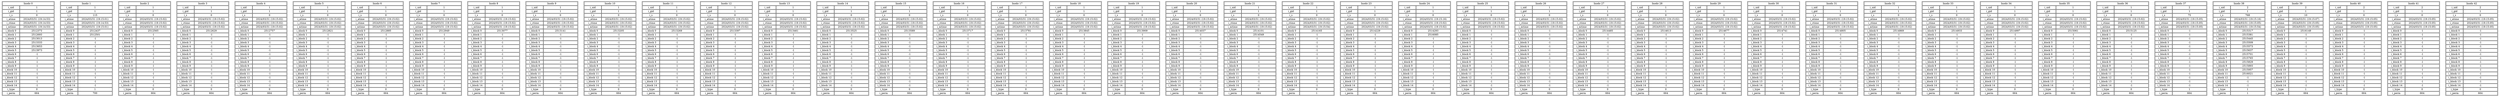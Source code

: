 digraph G {
	node[shape=none];
	n0[label=<<table>
		<tr>
			<td colspan="2">Inodo 0</td>
		</tr>
		<tr>
			<td width="100">i_uid</td>
			<td width="200">1</td>
		</tr>
		<tr>
			<td width="100">i_gid</td>
			<td width="200">1</td>
		</tr>
		<tr>
			<td width="100">i_s</td>
			<td width="200">0</td>
		</tr>
		<tr>
			<td width="100">i_atime</td>
			<td width="200">2024/03/31 (19:14:53)</td>
		</tr>
		<tr>
			<td width="100">i_ctime</td>
			<td width="200">2024/03/31 (19:14:53)</td>
		</tr>
		<tr>
			<td width="100">i_mtime</td>
			<td width="200">2024/03/31 (19:14:53)</td>
		</tr>
		<tr>
			<td width="100">i_block 0</td>
			<td width="200">2512373</td>
		</tr>
		<tr>
			<td width="100">i_block 1</td>
			<td width="200">2512693</td>
		</tr>
		<tr>
			<td width="100">i_block 2</td>
			<td width="200">2513013</td>
		</tr>
		<tr>
			<td width="100">i_block 3</td>
			<td width="200">2513333</td>
		</tr>
		<tr>
			<td width="100">i_block 4</td>
			<td width="200">2513653</td>
		</tr>
		<tr>
			<td width="100">i_block 5</td>
			<td width="200">2513973</td>
		</tr>
		<tr>
			<td width="100">i_block 6</td>
			<td width="200">-1</td>
		</tr>
		<tr>
			<td width="100">i_block 7</td>
			<td width="200">-1</td>
		</tr>
		<tr>
			<td width="100">i_block 8</td>
			<td width="200">-1</td>
		</tr>
		<tr>
			<td width="100">i_block 9</td>
			<td width="200">-1</td>
		</tr>
		<tr>
			<td width="100">i_block 10</td>
			<td width="200">-1</td>
		</tr>
		<tr>
			<td width="100">i_block 11</td>
			<td width="200">-1</td>
		</tr>
		<tr>
			<td width="100">i_block 12</td>
			<td width="200">-1</td>
		</tr>
		<tr>
			<td width="100">i_block 13</td>
			<td width="200">-1</td>
		</tr>
		<tr>
			<td width="100">i_block 14</td>
			<td width="200">-1</td>
		</tr>
		<tr>
			<td width="100">i_type</td>
			<td width="200">0</td>
		</tr>
		<tr>
			<td width="100">i_perm</td>
			<td width="200">664</td>
		</tr>
	n0</table>>];
	n1[label=<<table>
		<tr>
			<td colspan="2">Inodo 1</td>
		</tr>
		<tr>
			<td width="100">i_uid</td>
			<td width="200">1</td>
		</tr>
		<tr>
			<td width="100">i_gid</td>
			<td width="200">1</td>
		</tr>
		<tr>
			<td width="100">i_s</td>
			<td width="200">115</td>
		</tr>
		<tr>
			<td width="100">i_atime</td>
			<td width="200">2024/03/31 (19:15:01)</td>
		</tr>
		<tr>
			<td width="100">i_ctime</td>
			<td width="200">2024/03/31 (19:14:53)</td>
		</tr>
		<tr>
			<td width="100">i_mtime</td>
			<td width="200">2024/03/31 (19:15:01)</td>
		</tr>
		<tr>
			<td width="100">i_block 0</td>
			<td width="200">2512437</td>
		</tr>
		<tr>
			<td width="100">i_block 1</td>
			<td width="200">2512501</td>
		</tr>
		<tr>
			<td width="100">i_block 2</td>
			<td width="200">-1</td>
		</tr>
		<tr>
			<td width="100">i_block 3</td>
			<td width="200">-1</td>
		</tr>
		<tr>
			<td width="100">i_block 4</td>
			<td width="200">-1</td>
		</tr>
		<tr>
			<td width="100">i_block 5</td>
			<td width="200">-1</td>
		</tr>
		<tr>
			<td width="100">i_block 6</td>
			<td width="200">-1</td>
		</tr>
		<tr>
			<td width="100">i_block 7</td>
			<td width="200">-1</td>
		</tr>
		<tr>
			<td width="100">i_block 8</td>
			<td width="200">-1</td>
		</tr>
		<tr>
			<td width="100">i_block 9</td>
			<td width="200">-1</td>
		</tr>
		<tr>
			<td width="100">i_block 10</td>
			<td width="200">-1</td>
		</tr>
		<tr>
			<td width="100">i_block 11</td>
			<td width="200">-1</td>
		</tr>
		<tr>
			<td width="100">i_block 12</td>
			<td width="200">-1</td>
		</tr>
		<tr>
			<td width="100">i_block 13</td>
			<td width="200">-1</td>
		</tr>
		<tr>
			<td width="100">i_block 14</td>
			<td width="200">-1</td>
		</tr>
		<tr>
			<td width="100">i_type</td>
			<td width="200">1</td>
		</tr>
		<tr>
			<td width="100">i_perm</td>
			<td width="200">700</td>
		</tr>
	n1</table>>];
	n2[label=<<table>
		<tr>
			<td colspan="2">Inodo 2</td>
		</tr>
		<tr>
			<td width="100">i_uid</td>
			<td width="200">1</td>
		</tr>
		<tr>
			<td width="100">i_gid</td>
			<td width="200">1</td>
		</tr>
		<tr>
			<td width="100">i_s</td>
			<td width="200">0</td>
		</tr>
		<tr>
			<td width="100">i_atime</td>
			<td width="200">2024/03/31 (19:15:02)</td>
		</tr>
		<tr>
			<td width="100">i_ctime</td>
			<td width="200">2024/03/31 (19:15:02)</td>
		</tr>
		<tr>
			<td width="100">i_mtime</td>
			<td width="200">2024/03/31 (19:15:02)</td>
		</tr>
		<tr>
			<td width="100">i_block 0</td>
			<td width="200">2512565</td>
		</tr>
		<tr>
			<td width="100">i_block 1</td>
			<td width="200">-1</td>
		</tr>
		<tr>
			<td width="100">i_block 2</td>
			<td width="200">-1</td>
		</tr>
		<tr>
			<td width="100">i_block 3</td>
			<td width="200">-1</td>
		</tr>
		<tr>
			<td width="100">i_block 4</td>
			<td width="200">-1</td>
		</tr>
		<tr>
			<td width="100">i_block 5</td>
			<td width="200">-1</td>
		</tr>
		<tr>
			<td width="100">i_block 6</td>
			<td width="200">-1</td>
		</tr>
		<tr>
			<td width="100">i_block 7</td>
			<td width="200">-1</td>
		</tr>
		<tr>
			<td width="100">i_block 8</td>
			<td width="200">-1</td>
		</tr>
		<tr>
			<td width="100">i_block 9</td>
			<td width="200">-1</td>
		</tr>
		<tr>
			<td width="100">i_block 10</td>
			<td width="200">-1</td>
		</tr>
		<tr>
			<td width="100">i_block 11</td>
			<td width="200">-1</td>
		</tr>
		<tr>
			<td width="100">i_block 12</td>
			<td width="200">-1</td>
		</tr>
		<tr>
			<td width="100">i_block 13</td>
			<td width="200">-1</td>
		</tr>
		<tr>
			<td width="100">i_block 14</td>
			<td width="200">-1</td>
		</tr>
		<tr>
			<td width="100">i_type</td>
			<td width="200">0</td>
		</tr>
		<tr>
			<td width="100">i_perm</td>
			<td width="200">664</td>
		</tr>
	n2</table>>];
	n3[label=<<table>
		<tr>
			<td colspan="2">Inodo 3</td>
		</tr>
		<tr>
			<td width="100">i_uid</td>
			<td width="200">1</td>
		</tr>
		<tr>
			<td width="100">i_gid</td>
			<td width="200">1</td>
		</tr>
		<tr>
			<td width="100">i_s</td>
			<td width="200">0</td>
		</tr>
		<tr>
			<td width="100">i_atime</td>
			<td width="200">2024/03/31 (19:15:02)</td>
		</tr>
		<tr>
			<td width="100">i_ctime</td>
			<td width="200">2024/03/31 (19:15:02)</td>
		</tr>
		<tr>
			<td width="100">i_mtime</td>
			<td width="200">2024/03/31 (19:15:02)</td>
		</tr>
		<tr>
			<td width="100">i_block 0</td>
			<td width="200">2512629</td>
		</tr>
		<tr>
			<td width="100">i_block 1</td>
			<td width="200">-1</td>
		</tr>
		<tr>
			<td width="100">i_block 2</td>
			<td width="200">-1</td>
		</tr>
		<tr>
			<td width="100">i_block 3</td>
			<td width="200">-1</td>
		</tr>
		<tr>
			<td width="100">i_block 4</td>
			<td width="200">-1</td>
		</tr>
		<tr>
			<td width="100">i_block 5</td>
			<td width="200">-1</td>
		</tr>
		<tr>
			<td width="100">i_block 6</td>
			<td width="200">-1</td>
		</tr>
		<tr>
			<td width="100">i_block 7</td>
			<td width="200">-1</td>
		</tr>
		<tr>
			<td width="100">i_block 8</td>
			<td width="200">-1</td>
		</tr>
		<tr>
			<td width="100">i_block 9</td>
			<td width="200">-1</td>
		</tr>
		<tr>
			<td width="100">i_block 10</td>
			<td width="200">-1</td>
		</tr>
		<tr>
			<td width="100">i_block 11</td>
			<td width="200">-1</td>
		</tr>
		<tr>
			<td width="100">i_block 12</td>
			<td width="200">-1</td>
		</tr>
		<tr>
			<td width="100">i_block 13</td>
			<td width="200">-1</td>
		</tr>
		<tr>
			<td width="100">i_block 14</td>
			<td width="200">-1</td>
		</tr>
		<tr>
			<td width="100">i_type</td>
			<td width="200">0</td>
		</tr>
		<tr>
			<td width="100">i_perm</td>
			<td width="200">664</td>
		</tr>
	n3</table>>];
	n4[label=<<table>
		<tr>
			<td colspan="2">Inodo 4</td>
		</tr>
		<tr>
			<td width="100">i_uid</td>
			<td width="200">1</td>
		</tr>
		<tr>
			<td width="100">i_gid</td>
			<td width="200">1</td>
		</tr>
		<tr>
			<td width="100">i_s</td>
			<td width="200">0</td>
		</tr>
		<tr>
			<td width="100">i_atime</td>
			<td width="200">2024/03/31 (19:15:02)</td>
		</tr>
		<tr>
			<td width="100">i_ctime</td>
			<td width="200">2024/03/31 (19:15:02)</td>
		</tr>
		<tr>
			<td width="100">i_mtime</td>
			<td width="200">2024/03/31 (19:15:02)</td>
		</tr>
		<tr>
			<td width="100">i_block 0</td>
			<td width="200">2512757</td>
		</tr>
		<tr>
			<td width="100">i_block 1</td>
			<td width="200">-1</td>
		</tr>
		<tr>
			<td width="100">i_block 2</td>
			<td width="200">-1</td>
		</tr>
		<tr>
			<td width="100">i_block 3</td>
			<td width="200">-1</td>
		</tr>
		<tr>
			<td width="100">i_block 4</td>
			<td width="200">-1</td>
		</tr>
		<tr>
			<td width="100">i_block 5</td>
			<td width="200">-1</td>
		</tr>
		<tr>
			<td width="100">i_block 6</td>
			<td width="200">-1</td>
		</tr>
		<tr>
			<td width="100">i_block 7</td>
			<td width="200">-1</td>
		</tr>
		<tr>
			<td width="100">i_block 8</td>
			<td width="200">-1</td>
		</tr>
		<tr>
			<td width="100">i_block 9</td>
			<td width="200">-1</td>
		</tr>
		<tr>
			<td width="100">i_block 10</td>
			<td width="200">-1</td>
		</tr>
		<tr>
			<td width="100">i_block 11</td>
			<td width="200">-1</td>
		</tr>
		<tr>
			<td width="100">i_block 12</td>
			<td width="200">-1</td>
		</tr>
		<tr>
			<td width="100">i_block 13</td>
			<td width="200">-1</td>
		</tr>
		<tr>
			<td width="100">i_block 14</td>
			<td width="200">-1</td>
		</tr>
		<tr>
			<td width="100">i_type</td>
			<td width="200">0</td>
		</tr>
		<tr>
			<td width="100">i_perm</td>
			<td width="200">664</td>
		</tr>
	n4</table>>];
	n5[label=<<table>
		<tr>
			<td colspan="2">Inodo 5</td>
		</tr>
		<tr>
			<td width="100">i_uid</td>
			<td width="200">1</td>
		</tr>
		<tr>
			<td width="100">i_gid</td>
			<td width="200">1</td>
		</tr>
		<tr>
			<td width="100">i_s</td>
			<td width="200">0</td>
		</tr>
		<tr>
			<td width="100">i_atime</td>
			<td width="200">2024/03/31 (19:15:02)</td>
		</tr>
		<tr>
			<td width="100">i_ctime</td>
			<td width="200">2024/03/31 (19:15:02)</td>
		</tr>
		<tr>
			<td width="100">i_mtime</td>
			<td width="200">2024/03/31 (19:15:02)</td>
		</tr>
		<tr>
			<td width="100">i_block 0</td>
			<td width="200">2512821</td>
		</tr>
		<tr>
			<td width="100">i_block 1</td>
			<td width="200">-1</td>
		</tr>
		<tr>
			<td width="100">i_block 2</td>
			<td width="200">-1</td>
		</tr>
		<tr>
			<td width="100">i_block 3</td>
			<td width="200">-1</td>
		</tr>
		<tr>
			<td width="100">i_block 4</td>
			<td width="200">-1</td>
		</tr>
		<tr>
			<td width="100">i_block 5</td>
			<td width="200">-1</td>
		</tr>
		<tr>
			<td width="100">i_block 6</td>
			<td width="200">-1</td>
		</tr>
		<tr>
			<td width="100">i_block 7</td>
			<td width="200">-1</td>
		</tr>
		<tr>
			<td width="100">i_block 8</td>
			<td width="200">-1</td>
		</tr>
		<tr>
			<td width="100">i_block 9</td>
			<td width="200">-1</td>
		</tr>
		<tr>
			<td width="100">i_block 10</td>
			<td width="200">-1</td>
		</tr>
		<tr>
			<td width="100">i_block 11</td>
			<td width="200">-1</td>
		</tr>
		<tr>
			<td width="100">i_block 12</td>
			<td width="200">-1</td>
		</tr>
		<tr>
			<td width="100">i_block 13</td>
			<td width="200">-1</td>
		</tr>
		<tr>
			<td width="100">i_block 14</td>
			<td width="200">-1</td>
		</tr>
		<tr>
			<td width="100">i_type</td>
			<td width="200">0</td>
		</tr>
		<tr>
			<td width="100">i_perm</td>
			<td width="200">664</td>
		</tr>
	n5</table>>];
	n6[label=<<table>
		<tr>
			<td colspan="2">Inodo 6</td>
		</tr>
		<tr>
			<td width="100">i_uid</td>
			<td width="200">1</td>
		</tr>
		<tr>
			<td width="100">i_gid</td>
			<td width="200">1</td>
		</tr>
		<tr>
			<td width="100">i_s</td>
			<td width="200">0</td>
		</tr>
		<tr>
			<td width="100">i_atime</td>
			<td width="200">2024/03/31 (19:15:02)</td>
		</tr>
		<tr>
			<td width="100">i_ctime</td>
			<td width="200">2024/03/31 (19:15:02)</td>
		</tr>
		<tr>
			<td width="100">i_mtime</td>
			<td width="200">2024/03/31 (19:15:02)</td>
		</tr>
		<tr>
			<td width="100">i_block 0</td>
			<td width="200">2512885</td>
		</tr>
		<tr>
			<td width="100">i_block 1</td>
			<td width="200">-1</td>
		</tr>
		<tr>
			<td width="100">i_block 2</td>
			<td width="200">-1</td>
		</tr>
		<tr>
			<td width="100">i_block 3</td>
			<td width="200">-1</td>
		</tr>
		<tr>
			<td width="100">i_block 4</td>
			<td width="200">-1</td>
		</tr>
		<tr>
			<td width="100">i_block 5</td>
			<td width="200">-1</td>
		</tr>
		<tr>
			<td width="100">i_block 6</td>
			<td width="200">-1</td>
		</tr>
		<tr>
			<td width="100">i_block 7</td>
			<td width="200">-1</td>
		</tr>
		<tr>
			<td width="100">i_block 8</td>
			<td width="200">-1</td>
		</tr>
		<tr>
			<td width="100">i_block 9</td>
			<td width="200">-1</td>
		</tr>
		<tr>
			<td width="100">i_block 10</td>
			<td width="200">-1</td>
		</tr>
		<tr>
			<td width="100">i_block 11</td>
			<td width="200">-1</td>
		</tr>
		<tr>
			<td width="100">i_block 12</td>
			<td width="200">-1</td>
		</tr>
		<tr>
			<td width="100">i_block 13</td>
			<td width="200">-1</td>
		</tr>
		<tr>
			<td width="100">i_block 14</td>
			<td width="200">-1</td>
		</tr>
		<tr>
			<td width="100">i_type</td>
			<td width="200">0</td>
		</tr>
		<tr>
			<td width="100">i_perm</td>
			<td width="200">664</td>
		</tr>
	n6</table>>];
	n7[label=<<table>
		<tr>
			<td colspan="2">Inodo 7</td>
		</tr>
		<tr>
			<td width="100">i_uid</td>
			<td width="200">1</td>
		</tr>
		<tr>
			<td width="100">i_gid</td>
			<td width="200">1</td>
		</tr>
		<tr>
			<td width="100">i_s</td>
			<td width="200">0</td>
		</tr>
		<tr>
			<td width="100">i_atime</td>
			<td width="200">2024/03/31 (19:15:02)</td>
		</tr>
		<tr>
			<td width="100">i_ctime</td>
			<td width="200">2024/03/31 (19:15:02)</td>
		</tr>
		<tr>
			<td width="100">i_mtime</td>
			<td width="200">2024/03/31 (19:15:02)</td>
		</tr>
		<tr>
			<td width="100">i_block 0</td>
			<td width="200">2512949</td>
		</tr>
		<tr>
			<td width="100">i_block 1</td>
			<td width="200">-1</td>
		</tr>
		<tr>
			<td width="100">i_block 2</td>
			<td width="200">-1</td>
		</tr>
		<tr>
			<td width="100">i_block 3</td>
			<td width="200">-1</td>
		</tr>
		<tr>
			<td width="100">i_block 4</td>
			<td width="200">-1</td>
		</tr>
		<tr>
			<td width="100">i_block 5</td>
			<td width="200">-1</td>
		</tr>
		<tr>
			<td width="100">i_block 6</td>
			<td width="200">-1</td>
		</tr>
		<tr>
			<td width="100">i_block 7</td>
			<td width="200">-1</td>
		</tr>
		<tr>
			<td width="100">i_block 8</td>
			<td width="200">-1</td>
		</tr>
		<tr>
			<td width="100">i_block 9</td>
			<td width="200">-1</td>
		</tr>
		<tr>
			<td width="100">i_block 10</td>
			<td width="200">-1</td>
		</tr>
		<tr>
			<td width="100">i_block 11</td>
			<td width="200">-1</td>
		</tr>
		<tr>
			<td width="100">i_block 12</td>
			<td width="200">-1</td>
		</tr>
		<tr>
			<td width="100">i_block 13</td>
			<td width="200">-1</td>
		</tr>
		<tr>
			<td width="100">i_block 14</td>
			<td width="200">-1</td>
		</tr>
		<tr>
			<td width="100">i_type</td>
			<td width="200">0</td>
		</tr>
		<tr>
			<td width="100">i_perm</td>
			<td width="200">664</td>
		</tr>
	n7</table>>];
	n8[label=<<table>
		<tr>
			<td colspan="2">Inodo 8</td>
		</tr>
		<tr>
			<td width="100">i_uid</td>
			<td width="200">1</td>
		</tr>
		<tr>
			<td width="100">i_gid</td>
			<td width="200">1</td>
		</tr>
		<tr>
			<td width="100">i_s</td>
			<td width="200">0</td>
		</tr>
		<tr>
			<td width="100">i_atime</td>
			<td width="200">2024/03/31 (19:15:02)</td>
		</tr>
		<tr>
			<td width="100">i_ctime</td>
			<td width="200">2024/03/31 (19:15:02)</td>
		</tr>
		<tr>
			<td width="100">i_mtime</td>
			<td width="200">2024/03/31 (19:15:02)</td>
		</tr>
		<tr>
			<td width="100">i_block 0</td>
			<td width="200">2513077</td>
		</tr>
		<tr>
			<td width="100">i_block 1</td>
			<td width="200">-1</td>
		</tr>
		<tr>
			<td width="100">i_block 2</td>
			<td width="200">-1</td>
		</tr>
		<tr>
			<td width="100">i_block 3</td>
			<td width="200">-1</td>
		</tr>
		<tr>
			<td width="100">i_block 4</td>
			<td width="200">-1</td>
		</tr>
		<tr>
			<td width="100">i_block 5</td>
			<td width="200">-1</td>
		</tr>
		<tr>
			<td width="100">i_block 6</td>
			<td width="200">-1</td>
		</tr>
		<tr>
			<td width="100">i_block 7</td>
			<td width="200">-1</td>
		</tr>
		<tr>
			<td width="100">i_block 8</td>
			<td width="200">-1</td>
		</tr>
		<tr>
			<td width="100">i_block 9</td>
			<td width="200">-1</td>
		</tr>
		<tr>
			<td width="100">i_block 10</td>
			<td width="200">-1</td>
		</tr>
		<tr>
			<td width="100">i_block 11</td>
			<td width="200">-1</td>
		</tr>
		<tr>
			<td width="100">i_block 12</td>
			<td width="200">-1</td>
		</tr>
		<tr>
			<td width="100">i_block 13</td>
			<td width="200">-1</td>
		</tr>
		<tr>
			<td width="100">i_block 14</td>
			<td width="200">-1</td>
		</tr>
		<tr>
			<td width="100">i_type</td>
			<td width="200">0</td>
		</tr>
		<tr>
			<td width="100">i_perm</td>
			<td width="200">664</td>
		</tr>
	n8</table>>];
	n9[label=<<table>
		<tr>
			<td colspan="2">Inodo 9</td>
		</tr>
		<tr>
			<td width="100">i_uid</td>
			<td width="200">1</td>
		</tr>
		<tr>
			<td width="100">i_gid</td>
			<td width="200">1</td>
		</tr>
		<tr>
			<td width="100">i_s</td>
			<td width="200">0</td>
		</tr>
		<tr>
			<td width="100">i_atime</td>
			<td width="200">2024/03/31 (19:15:02)</td>
		</tr>
		<tr>
			<td width="100">i_ctime</td>
			<td width="200">2024/03/31 (19:15:02)</td>
		</tr>
		<tr>
			<td width="100">i_mtime</td>
			<td width="200">2024/03/31 (19:15:02)</td>
		</tr>
		<tr>
			<td width="100">i_block 0</td>
			<td width="200">2513141</td>
		</tr>
		<tr>
			<td width="100">i_block 1</td>
			<td width="200">-1</td>
		</tr>
		<tr>
			<td width="100">i_block 2</td>
			<td width="200">-1</td>
		</tr>
		<tr>
			<td width="100">i_block 3</td>
			<td width="200">-1</td>
		</tr>
		<tr>
			<td width="100">i_block 4</td>
			<td width="200">-1</td>
		</tr>
		<tr>
			<td width="100">i_block 5</td>
			<td width="200">-1</td>
		</tr>
		<tr>
			<td width="100">i_block 6</td>
			<td width="200">-1</td>
		</tr>
		<tr>
			<td width="100">i_block 7</td>
			<td width="200">-1</td>
		</tr>
		<tr>
			<td width="100">i_block 8</td>
			<td width="200">-1</td>
		</tr>
		<tr>
			<td width="100">i_block 9</td>
			<td width="200">-1</td>
		</tr>
		<tr>
			<td width="100">i_block 10</td>
			<td width="200">-1</td>
		</tr>
		<tr>
			<td width="100">i_block 11</td>
			<td width="200">-1</td>
		</tr>
		<tr>
			<td width="100">i_block 12</td>
			<td width="200">-1</td>
		</tr>
		<tr>
			<td width="100">i_block 13</td>
			<td width="200">-1</td>
		</tr>
		<tr>
			<td width="100">i_block 14</td>
			<td width="200">-1</td>
		</tr>
		<tr>
			<td width="100">i_type</td>
			<td width="200">0</td>
		</tr>
		<tr>
			<td width="100">i_perm</td>
			<td width="200">664</td>
		</tr>
	n9</table>>];
	n10[label=<<table>
		<tr>
			<td colspan="2">Inodo 10</td>
		</tr>
		<tr>
			<td width="100">i_uid</td>
			<td width="200">1</td>
		</tr>
		<tr>
			<td width="100">i_gid</td>
			<td width="200">1</td>
		</tr>
		<tr>
			<td width="100">i_s</td>
			<td width="200">0</td>
		</tr>
		<tr>
			<td width="100">i_atime</td>
			<td width="200">2024/03/31 (19:15:02)</td>
		</tr>
		<tr>
			<td width="100">i_ctime</td>
			<td width="200">2024/03/31 (19:15:02)</td>
		</tr>
		<tr>
			<td width="100">i_mtime</td>
			<td width="200">2024/03/31 (19:15:02)</td>
		</tr>
		<tr>
			<td width="100">i_block 0</td>
			<td width="200">2513205</td>
		</tr>
		<tr>
			<td width="100">i_block 1</td>
			<td width="200">-1</td>
		</tr>
		<tr>
			<td width="100">i_block 2</td>
			<td width="200">-1</td>
		</tr>
		<tr>
			<td width="100">i_block 3</td>
			<td width="200">-1</td>
		</tr>
		<tr>
			<td width="100">i_block 4</td>
			<td width="200">-1</td>
		</tr>
		<tr>
			<td width="100">i_block 5</td>
			<td width="200">-1</td>
		</tr>
		<tr>
			<td width="100">i_block 6</td>
			<td width="200">-1</td>
		</tr>
		<tr>
			<td width="100">i_block 7</td>
			<td width="200">-1</td>
		</tr>
		<tr>
			<td width="100">i_block 8</td>
			<td width="200">-1</td>
		</tr>
		<tr>
			<td width="100">i_block 9</td>
			<td width="200">-1</td>
		</tr>
		<tr>
			<td width="100">i_block 10</td>
			<td width="200">-1</td>
		</tr>
		<tr>
			<td width="100">i_block 11</td>
			<td width="200">-1</td>
		</tr>
		<tr>
			<td width="100">i_block 12</td>
			<td width="200">-1</td>
		</tr>
		<tr>
			<td width="100">i_block 13</td>
			<td width="200">-1</td>
		</tr>
		<tr>
			<td width="100">i_block 14</td>
			<td width="200">-1</td>
		</tr>
		<tr>
			<td width="100">i_type</td>
			<td width="200">0</td>
		</tr>
		<tr>
			<td width="100">i_perm</td>
			<td width="200">664</td>
		</tr>
	n10</table>>];
	n11[label=<<table>
		<tr>
			<td colspan="2">Inodo 11</td>
		</tr>
		<tr>
			<td width="100">i_uid</td>
			<td width="200">1</td>
		</tr>
		<tr>
			<td width="100">i_gid</td>
			<td width="200">1</td>
		</tr>
		<tr>
			<td width="100">i_s</td>
			<td width="200">0</td>
		</tr>
		<tr>
			<td width="100">i_atime</td>
			<td width="200">2024/03/31 (19:15:02)</td>
		</tr>
		<tr>
			<td width="100">i_ctime</td>
			<td width="200">2024/03/31 (19:15:02)</td>
		</tr>
		<tr>
			<td width="100">i_mtime</td>
			<td width="200">2024/03/31 (19:15:02)</td>
		</tr>
		<tr>
			<td width="100">i_block 0</td>
			<td width="200">2513269</td>
		</tr>
		<tr>
			<td width="100">i_block 1</td>
			<td width="200">-1</td>
		</tr>
		<tr>
			<td width="100">i_block 2</td>
			<td width="200">-1</td>
		</tr>
		<tr>
			<td width="100">i_block 3</td>
			<td width="200">-1</td>
		</tr>
		<tr>
			<td width="100">i_block 4</td>
			<td width="200">-1</td>
		</tr>
		<tr>
			<td width="100">i_block 5</td>
			<td width="200">-1</td>
		</tr>
		<tr>
			<td width="100">i_block 6</td>
			<td width="200">-1</td>
		</tr>
		<tr>
			<td width="100">i_block 7</td>
			<td width="200">-1</td>
		</tr>
		<tr>
			<td width="100">i_block 8</td>
			<td width="200">-1</td>
		</tr>
		<tr>
			<td width="100">i_block 9</td>
			<td width="200">-1</td>
		</tr>
		<tr>
			<td width="100">i_block 10</td>
			<td width="200">-1</td>
		</tr>
		<tr>
			<td width="100">i_block 11</td>
			<td width="200">-1</td>
		</tr>
		<tr>
			<td width="100">i_block 12</td>
			<td width="200">-1</td>
		</tr>
		<tr>
			<td width="100">i_block 13</td>
			<td width="200">-1</td>
		</tr>
		<tr>
			<td width="100">i_block 14</td>
			<td width="200">-1</td>
		</tr>
		<tr>
			<td width="100">i_type</td>
			<td width="200">0</td>
		</tr>
		<tr>
			<td width="100">i_perm</td>
			<td width="200">664</td>
		</tr>
	n11</table>>];
	n12[label=<<table>
		<tr>
			<td colspan="2">Inodo 12</td>
		</tr>
		<tr>
			<td width="100">i_uid</td>
			<td width="200">1</td>
		</tr>
		<tr>
			<td width="100">i_gid</td>
			<td width="200">1</td>
		</tr>
		<tr>
			<td width="100">i_s</td>
			<td width="200">0</td>
		</tr>
		<tr>
			<td width="100">i_atime</td>
			<td width="200">2024/03/31 (19:15:02)</td>
		</tr>
		<tr>
			<td width="100">i_ctime</td>
			<td width="200">2024/03/31 (19:15:02)</td>
		</tr>
		<tr>
			<td width="100">i_mtime</td>
			<td width="200">2024/03/31 (19:15:02)</td>
		</tr>
		<tr>
			<td width="100">i_block 0</td>
			<td width="200">2513397</td>
		</tr>
		<tr>
			<td width="100">i_block 1</td>
			<td width="200">-1</td>
		</tr>
		<tr>
			<td width="100">i_block 2</td>
			<td width="200">-1</td>
		</tr>
		<tr>
			<td width="100">i_block 3</td>
			<td width="200">-1</td>
		</tr>
		<tr>
			<td width="100">i_block 4</td>
			<td width="200">-1</td>
		</tr>
		<tr>
			<td width="100">i_block 5</td>
			<td width="200">-1</td>
		</tr>
		<tr>
			<td width="100">i_block 6</td>
			<td width="200">-1</td>
		</tr>
		<tr>
			<td width="100">i_block 7</td>
			<td width="200">-1</td>
		</tr>
		<tr>
			<td width="100">i_block 8</td>
			<td width="200">-1</td>
		</tr>
		<tr>
			<td width="100">i_block 9</td>
			<td width="200">-1</td>
		</tr>
		<tr>
			<td width="100">i_block 10</td>
			<td width="200">-1</td>
		</tr>
		<tr>
			<td width="100">i_block 11</td>
			<td width="200">-1</td>
		</tr>
		<tr>
			<td width="100">i_block 12</td>
			<td width="200">-1</td>
		</tr>
		<tr>
			<td width="100">i_block 13</td>
			<td width="200">-1</td>
		</tr>
		<tr>
			<td width="100">i_block 14</td>
			<td width="200">-1</td>
		</tr>
		<tr>
			<td width="100">i_type</td>
			<td width="200">0</td>
		</tr>
		<tr>
			<td width="100">i_perm</td>
			<td width="200">664</td>
		</tr>
	n12</table>>];
	n13[label=<<table>
		<tr>
			<td colspan="2">Inodo 13</td>
		</tr>
		<tr>
			<td width="100">i_uid</td>
			<td width="200">1</td>
		</tr>
		<tr>
			<td width="100">i_gid</td>
			<td width="200">1</td>
		</tr>
		<tr>
			<td width="100">i_s</td>
			<td width="200">0</td>
		</tr>
		<tr>
			<td width="100">i_atime</td>
			<td width="200">2024/03/31 (19:15:02)</td>
		</tr>
		<tr>
			<td width="100">i_ctime</td>
			<td width="200">2024/03/31 (19:15:02)</td>
		</tr>
		<tr>
			<td width="100">i_mtime</td>
			<td width="200">2024/03/31 (19:15:02)</td>
		</tr>
		<tr>
			<td width="100">i_block 0</td>
			<td width="200">2513461</td>
		</tr>
		<tr>
			<td width="100">i_block 1</td>
			<td width="200">-1</td>
		</tr>
		<tr>
			<td width="100">i_block 2</td>
			<td width="200">-1</td>
		</tr>
		<tr>
			<td width="100">i_block 3</td>
			<td width="200">-1</td>
		</tr>
		<tr>
			<td width="100">i_block 4</td>
			<td width="200">-1</td>
		</tr>
		<tr>
			<td width="100">i_block 5</td>
			<td width="200">-1</td>
		</tr>
		<tr>
			<td width="100">i_block 6</td>
			<td width="200">-1</td>
		</tr>
		<tr>
			<td width="100">i_block 7</td>
			<td width="200">-1</td>
		</tr>
		<tr>
			<td width="100">i_block 8</td>
			<td width="200">-1</td>
		</tr>
		<tr>
			<td width="100">i_block 9</td>
			<td width="200">-1</td>
		</tr>
		<tr>
			<td width="100">i_block 10</td>
			<td width="200">-1</td>
		</tr>
		<tr>
			<td width="100">i_block 11</td>
			<td width="200">-1</td>
		</tr>
		<tr>
			<td width="100">i_block 12</td>
			<td width="200">-1</td>
		</tr>
		<tr>
			<td width="100">i_block 13</td>
			<td width="200">-1</td>
		</tr>
		<tr>
			<td width="100">i_block 14</td>
			<td width="200">-1</td>
		</tr>
		<tr>
			<td width="100">i_type</td>
			<td width="200">0</td>
		</tr>
		<tr>
			<td width="100">i_perm</td>
			<td width="200">664</td>
		</tr>
	n13</table>>];
	n14[label=<<table>
		<tr>
			<td colspan="2">Inodo 14</td>
		</tr>
		<tr>
			<td width="100">i_uid</td>
			<td width="200">1</td>
		</tr>
		<tr>
			<td width="100">i_gid</td>
			<td width="200">1</td>
		</tr>
		<tr>
			<td width="100">i_s</td>
			<td width="200">0</td>
		</tr>
		<tr>
			<td width="100">i_atime</td>
			<td width="200">2024/03/31 (19:15:02)</td>
		</tr>
		<tr>
			<td width="100">i_ctime</td>
			<td width="200">2024/03/31 (19:15:02)</td>
		</tr>
		<tr>
			<td width="100">i_mtime</td>
			<td width="200">2024/03/31 (19:15:02)</td>
		</tr>
		<tr>
			<td width="100">i_block 0</td>
			<td width="200">2513525</td>
		</tr>
		<tr>
			<td width="100">i_block 1</td>
			<td width="200">-1</td>
		</tr>
		<tr>
			<td width="100">i_block 2</td>
			<td width="200">-1</td>
		</tr>
		<tr>
			<td width="100">i_block 3</td>
			<td width="200">-1</td>
		</tr>
		<tr>
			<td width="100">i_block 4</td>
			<td width="200">-1</td>
		</tr>
		<tr>
			<td width="100">i_block 5</td>
			<td width="200">-1</td>
		</tr>
		<tr>
			<td width="100">i_block 6</td>
			<td width="200">-1</td>
		</tr>
		<tr>
			<td width="100">i_block 7</td>
			<td width="200">-1</td>
		</tr>
		<tr>
			<td width="100">i_block 8</td>
			<td width="200">-1</td>
		</tr>
		<tr>
			<td width="100">i_block 9</td>
			<td width="200">-1</td>
		</tr>
		<tr>
			<td width="100">i_block 10</td>
			<td width="200">-1</td>
		</tr>
		<tr>
			<td width="100">i_block 11</td>
			<td width="200">-1</td>
		</tr>
		<tr>
			<td width="100">i_block 12</td>
			<td width="200">-1</td>
		</tr>
		<tr>
			<td width="100">i_block 13</td>
			<td width="200">-1</td>
		</tr>
		<tr>
			<td width="100">i_block 14</td>
			<td width="200">-1</td>
		</tr>
		<tr>
			<td width="100">i_type</td>
			<td width="200">0</td>
		</tr>
		<tr>
			<td width="100">i_perm</td>
			<td width="200">664</td>
		</tr>
	n14</table>>];
	n15[label=<<table>
		<tr>
			<td colspan="2">Inodo 15</td>
		</tr>
		<tr>
			<td width="100">i_uid</td>
			<td width="200">1</td>
		</tr>
		<tr>
			<td width="100">i_gid</td>
			<td width="200">1</td>
		</tr>
		<tr>
			<td width="100">i_s</td>
			<td width="200">0</td>
		</tr>
		<tr>
			<td width="100">i_atime</td>
			<td width="200">2024/03/31 (19:15:02)</td>
		</tr>
		<tr>
			<td width="100">i_ctime</td>
			<td width="200">2024/03/31 (19:15:02)</td>
		</tr>
		<tr>
			<td width="100">i_mtime</td>
			<td width="200">2024/03/31 (19:15:02)</td>
		</tr>
		<tr>
			<td width="100">i_block 0</td>
			<td width="200">2513589</td>
		</tr>
		<tr>
			<td width="100">i_block 1</td>
			<td width="200">-1</td>
		</tr>
		<tr>
			<td width="100">i_block 2</td>
			<td width="200">-1</td>
		</tr>
		<tr>
			<td width="100">i_block 3</td>
			<td width="200">-1</td>
		</tr>
		<tr>
			<td width="100">i_block 4</td>
			<td width="200">-1</td>
		</tr>
		<tr>
			<td width="100">i_block 5</td>
			<td width="200">-1</td>
		</tr>
		<tr>
			<td width="100">i_block 6</td>
			<td width="200">-1</td>
		</tr>
		<tr>
			<td width="100">i_block 7</td>
			<td width="200">-1</td>
		</tr>
		<tr>
			<td width="100">i_block 8</td>
			<td width="200">-1</td>
		</tr>
		<tr>
			<td width="100">i_block 9</td>
			<td width="200">-1</td>
		</tr>
		<tr>
			<td width="100">i_block 10</td>
			<td width="200">-1</td>
		</tr>
		<tr>
			<td width="100">i_block 11</td>
			<td width="200">-1</td>
		</tr>
		<tr>
			<td width="100">i_block 12</td>
			<td width="200">-1</td>
		</tr>
		<tr>
			<td width="100">i_block 13</td>
			<td width="200">-1</td>
		</tr>
		<tr>
			<td width="100">i_block 14</td>
			<td width="200">-1</td>
		</tr>
		<tr>
			<td width="100">i_type</td>
			<td width="200">0</td>
		</tr>
		<tr>
			<td width="100">i_perm</td>
			<td width="200">664</td>
		</tr>
	n15</table>>];
	n16[label=<<table>
		<tr>
			<td colspan="2">Inodo 16</td>
		</tr>
		<tr>
			<td width="100">i_uid</td>
			<td width="200">1</td>
		</tr>
		<tr>
			<td width="100">i_gid</td>
			<td width="200">1</td>
		</tr>
		<tr>
			<td width="100">i_s</td>
			<td width="200">0</td>
		</tr>
		<tr>
			<td width="100">i_atime</td>
			<td width="200">2024/03/31 (19:15:02)</td>
		</tr>
		<tr>
			<td width="100">i_ctime</td>
			<td width="200">2024/03/31 (19:15:02)</td>
		</tr>
		<tr>
			<td width="100">i_mtime</td>
			<td width="200">2024/03/31 (19:15:02)</td>
		</tr>
		<tr>
			<td width="100">i_block 0</td>
			<td width="200">2513717</td>
		</tr>
		<tr>
			<td width="100">i_block 1</td>
			<td width="200">-1</td>
		</tr>
		<tr>
			<td width="100">i_block 2</td>
			<td width="200">-1</td>
		</tr>
		<tr>
			<td width="100">i_block 3</td>
			<td width="200">-1</td>
		</tr>
		<tr>
			<td width="100">i_block 4</td>
			<td width="200">-1</td>
		</tr>
		<tr>
			<td width="100">i_block 5</td>
			<td width="200">-1</td>
		</tr>
		<tr>
			<td width="100">i_block 6</td>
			<td width="200">-1</td>
		</tr>
		<tr>
			<td width="100">i_block 7</td>
			<td width="200">-1</td>
		</tr>
		<tr>
			<td width="100">i_block 8</td>
			<td width="200">-1</td>
		</tr>
		<tr>
			<td width="100">i_block 9</td>
			<td width="200">-1</td>
		</tr>
		<tr>
			<td width="100">i_block 10</td>
			<td width="200">-1</td>
		</tr>
		<tr>
			<td width="100">i_block 11</td>
			<td width="200">-1</td>
		</tr>
		<tr>
			<td width="100">i_block 12</td>
			<td width="200">-1</td>
		</tr>
		<tr>
			<td width="100">i_block 13</td>
			<td width="200">-1</td>
		</tr>
		<tr>
			<td width="100">i_block 14</td>
			<td width="200">-1</td>
		</tr>
		<tr>
			<td width="100">i_type</td>
			<td width="200">0</td>
		</tr>
		<tr>
			<td width="100">i_perm</td>
			<td width="200">664</td>
		</tr>
	n16</table>>];
	n17[label=<<table>
		<tr>
			<td colspan="2">Inodo 17</td>
		</tr>
		<tr>
			<td width="100">i_uid</td>
			<td width="200">1</td>
		</tr>
		<tr>
			<td width="100">i_gid</td>
			<td width="200">1</td>
		</tr>
		<tr>
			<td width="100">i_s</td>
			<td width="200">0</td>
		</tr>
		<tr>
			<td width="100">i_atime</td>
			<td width="200">2024/03/31 (19:15:02)</td>
		</tr>
		<tr>
			<td width="100">i_ctime</td>
			<td width="200">2024/03/31 (19:15:02)</td>
		</tr>
		<tr>
			<td width="100">i_mtime</td>
			<td width="200">2024/03/31 (19:15:02)</td>
		</tr>
		<tr>
			<td width="100">i_block 0</td>
			<td width="200">2513781</td>
		</tr>
		<tr>
			<td width="100">i_block 1</td>
			<td width="200">-1</td>
		</tr>
		<tr>
			<td width="100">i_block 2</td>
			<td width="200">-1</td>
		</tr>
		<tr>
			<td width="100">i_block 3</td>
			<td width="200">-1</td>
		</tr>
		<tr>
			<td width="100">i_block 4</td>
			<td width="200">-1</td>
		</tr>
		<tr>
			<td width="100">i_block 5</td>
			<td width="200">-1</td>
		</tr>
		<tr>
			<td width="100">i_block 6</td>
			<td width="200">-1</td>
		</tr>
		<tr>
			<td width="100">i_block 7</td>
			<td width="200">-1</td>
		</tr>
		<tr>
			<td width="100">i_block 8</td>
			<td width="200">-1</td>
		</tr>
		<tr>
			<td width="100">i_block 9</td>
			<td width="200">-1</td>
		</tr>
		<tr>
			<td width="100">i_block 10</td>
			<td width="200">-1</td>
		</tr>
		<tr>
			<td width="100">i_block 11</td>
			<td width="200">-1</td>
		</tr>
		<tr>
			<td width="100">i_block 12</td>
			<td width="200">-1</td>
		</tr>
		<tr>
			<td width="100">i_block 13</td>
			<td width="200">-1</td>
		</tr>
		<tr>
			<td width="100">i_block 14</td>
			<td width="200">-1</td>
		</tr>
		<tr>
			<td width="100">i_type</td>
			<td width="200">0</td>
		</tr>
		<tr>
			<td width="100">i_perm</td>
			<td width="200">664</td>
		</tr>
	n17</table>>];
	n18[label=<<table>
		<tr>
			<td colspan="2">Inodo 18</td>
		</tr>
		<tr>
			<td width="100">i_uid</td>
			<td width="200">1</td>
		</tr>
		<tr>
			<td width="100">i_gid</td>
			<td width="200">1</td>
		</tr>
		<tr>
			<td width="100">i_s</td>
			<td width="200">0</td>
		</tr>
		<tr>
			<td width="100">i_atime</td>
			<td width="200">2024/03/31 (19:15:02)</td>
		</tr>
		<tr>
			<td width="100">i_ctime</td>
			<td width="200">2024/03/31 (19:15:02)</td>
		</tr>
		<tr>
			<td width="100">i_mtime</td>
			<td width="200">2024/03/31 (19:15:02)</td>
		</tr>
		<tr>
			<td width="100">i_block 0</td>
			<td width="200">2513845</td>
		</tr>
		<tr>
			<td width="100">i_block 1</td>
			<td width="200">-1</td>
		</tr>
		<tr>
			<td width="100">i_block 2</td>
			<td width="200">-1</td>
		</tr>
		<tr>
			<td width="100">i_block 3</td>
			<td width="200">-1</td>
		</tr>
		<tr>
			<td width="100">i_block 4</td>
			<td width="200">-1</td>
		</tr>
		<tr>
			<td width="100">i_block 5</td>
			<td width="200">-1</td>
		</tr>
		<tr>
			<td width="100">i_block 6</td>
			<td width="200">-1</td>
		</tr>
		<tr>
			<td width="100">i_block 7</td>
			<td width="200">-1</td>
		</tr>
		<tr>
			<td width="100">i_block 8</td>
			<td width="200">-1</td>
		</tr>
		<tr>
			<td width="100">i_block 9</td>
			<td width="200">-1</td>
		</tr>
		<tr>
			<td width="100">i_block 10</td>
			<td width="200">-1</td>
		</tr>
		<tr>
			<td width="100">i_block 11</td>
			<td width="200">-1</td>
		</tr>
		<tr>
			<td width="100">i_block 12</td>
			<td width="200">-1</td>
		</tr>
		<tr>
			<td width="100">i_block 13</td>
			<td width="200">-1</td>
		</tr>
		<tr>
			<td width="100">i_block 14</td>
			<td width="200">-1</td>
		</tr>
		<tr>
			<td width="100">i_type</td>
			<td width="200">0</td>
		</tr>
		<tr>
			<td width="100">i_perm</td>
			<td width="200">664</td>
		</tr>
	n18</table>>];
	n19[label=<<table>
		<tr>
			<td colspan="2">Inodo 19</td>
		</tr>
		<tr>
			<td width="100">i_uid</td>
			<td width="200">1</td>
		</tr>
		<tr>
			<td width="100">i_gid</td>
			<td width="200">1</td>
		</tr>
		<tr>
			<td width="100">i_s</td>
			<td width="200">0</td>
		</tr>
		<tr>
			<td width="100">i_atime</td>
			<td width="200">2024/03/31 (19:15:02)</td>
		</tr>
		<tr>
			<td width="100">i_ctime</td>
			<td width="200">2024/03/31 (19:15:02)</td>
		</tr>
		<tr>
			<td width="100">i_mtime</td>
			<td width="200">2024/03/31 (19:15:02)</td>
		</tr>
		<tr>
			<td width="100">i_block 0</td>
			<td width="200">2513909</td>
		</tr>
		<tr>
			<td width="100">i_block 1</td>
			<td width="200">-1</td>
		</tr>
		<tr>
			<td width="100">i_block 2</td>
			<td width="200">-1</td>
		</tr>
		<tr>
			<td width="100">i_block 3</td>
			<td width="200">-1</td>
		</tr>
		<tr>
			<td width="100">i_block 4</td>
			<td width="200">-1</td>
		</tr>
		<tr>
			<td width="100">i_block 5</td>
			<td width="200">-1</td>
		</tr>
		<tr>
			<td width="100">i_block 6</td>
			<td width="200">-1</td>
		</tr>
		<tr>
			<td width="100">i_block 7</td>
			<td width="200">-1</td>
		</tr>
		<tr>
			<td width="100">i_block 8</td>
			<td width="200">-1</td>
		</tr>
		<tr>
			<td width="100">i_block 9</td>
			<td width="200">-1</td>
		</tr>
		<tr>
			<td width="100">i_block 10</td>
			<td width="200">-1</td>
		</tr>
		<tr>
			<td width="100">i_block 11</td>
			<td width="200">-1</td>
		</tr>
		<tr>
			<td width="100">i_block 12</td>
			<td width="200">-1</td>
		</tr>
		<tr>
			<td width="100">i_block 13</td>
			<td width="200">-1</td>
		</tr>
		<tr>
			<td width="100">i_block 14</td>
			<td width="200">-1</td>
		</tr>
		<tr>
			<td width="100">i_type</td>
			<td width="200">0</td>
		</tr>
		<tr>
			<td width="100">i_perm</td>
			<td width="200">664</td>
		</tr>
	n19</table>>];
	n20[label=<<table>
		<tr>
			<td colspan="2">Inodo 20</td>
		</tr>
		<tr>
			<td width="100">i_uid</td>
			<td width="200">1</td>
		</tr>
		<tr>
			<td width="100">i_gid</td>
			<td width="200">1</td>
		</tr>
		<tr>
			<td width="100">i_s</td>
			<td width="200">0</td>
		</tr>
		<tr>
			<td width="100">i_atime</td>
			<td width="200">2024/03/31 (19:15:02)</td>
		</tr>
		<tr>
			<td width="100">i_ctime</td>
			<td width="200">2024/03/31 (19:15:02)</td>
		</tr>
		<tr>
			<td width="100">i_mtime</td>
			<td width="200">2024/03/31 (19:15:02)</td>
		</tr>
		<tr>
			<td width="100">i_block 0</td>
			<td width="200">2514037</td>
		</tr>
		<tr>
			<td width="100">i_block 1</td>
			<td width="200">-1</td>
		</tr>
		<tr>
			<td width="100">i_block 2</td>
			<td width="200">-1</td>
		</tr>
		<tr>
			<td width="100">i_block 3</td>
			<td width="200">-1</td>
		</tr>
		<tr>
			<td width="100">i_block 4</td>
			<td width="200">-1</td>
		</tr>
		<tr>
			<td width="100">i_block 5</td>
			<td width="200">-1</td>
		</tr>
		<tr>
			<td width="100">i_block 6</td>
			<td width="200">-1</td>
		</tr>
		<tr>
			<td width="100">i_block 7</td>
			<td width="200">-1</td>
		</tr>
		<tr>
			<td width="100">i_block 8</td>
			<td width="200">-1</td>
		</tr>
		<tr>
			<td width="100">i_block 9</td>
			<td width="200">-1</td>
		</tr>
		<tr>
			<td width="100">i_block 10</td>
			<td width="200">-1</td>
		</tr>
		<tr>
			<td width="100">i_block 11</td>
			<td width="200">-1</td>
		</tr>
		<tr>
			<td width="100">i_block 12</td>
			<td width="200">-1</td>
		</tr>
		<tr>
			<td width="100">i_block 13</td>
			<td width="200">-1</td>
		</tr>
		<tr>
			<td width="100">i_block 14</td>
			<td width="200">-1</td>
		</tr>
		<tr>
			<td width="100">i_type</td>
			<td width="200">0</td>
		</tr>
		<tr>
			<td width="100">i_perm</td>
			<td width="200">664</td>
		</tr>
	n20</table>>];
	n21[label=<<table>
		<tr>
			<td colspan="2">Inodo 21</td>
		</tr>
		<tr>
			<td width="100">i_uid</td>
			<td width="200">1</td>
		</tr>
		<tr>
			<td width="100">i_gid</td>
			<td width="200">1</td>
		</tr>
		<tr>
			<td width="100">i_s</td>
			<td width="200">0</td>
		</tr>
		<tr>
			<td width="100">i_atime</td>
			<td width="200">2024/03/31 (19:15:02)</td>
		</tr>
		<tr>
			<td width="100">i_ctime</td>
			<td width="200">2024/03/31 (19:15:02)</td>
		</tr>
		<tr>
			<td width="100">i_mtime</td>
			<td width="200">2024/03/31 (19:15:02)</td>
		</tr>
		<tr>
			<td width="100">i_block 0</td>
			<td width="200">2514101</td>
		</tr>
		<tr>
			<td width="100">i_block 1</td>
			<td width="200">2514549</td>
		</tr>
		<tr>
			<td width="100">i_block 2</td>
			<td width="200">-1</td>
		</tr>
		<tr>
			<td width="100">i_block 3</td>
			<td width="200">-1</td>
		</tr>
		<tr>
			<td width="100">i_block 4</td>
			<td width="200">-1</td>
		</tr>
		<tr>
			<td width="100">i_block 5</td>
			<td width="200">-1</td>
		</tr>
		<tr>
			<td width="100">i_block 6</td>
			<td width="200">-1</td>
		</tr>
		<tr>
			<td width="100">i_block 7</td>
			<td width="200">-1</td>
		</tr>
		<tr>
			<td width="100">i_block 8</td>
			<td width="200">-1</td>
		</tr>
		<tr>
			<td width="100">i_block 9</td>
			<td width="200">-1</td>
		</tr>
		<tr>
			<td width="100">i_block 10</td>
			<td width="200">-1</td>
		</tr>
		<tr>
			<td width="100">i_block 11</td>
			<td width="200">-1</td>
		</tr>
		<tr>
			<td width="100">i_block 12</td>
			<td width="200">-1</td>
		</tr>
		<tr>
			<td width="100">i_block 13</td>
			<td width="200">-1</td>
		</tr>
		<tr>
			<td width="100">i_block 14</td>
			<td width="200">-1</td>
		</tr>
		<tr>
			<td width="100">i_type</td>
			<td width="200">0</td>
		</tr>
		<tr>
			<td width="100">i_perm</td>
			<td width="200">664</td>
		</tr>
	n21</table>>];
	n22[label=<<table>
		<tr>
			<td colspan="2">Inodo 22</td>
		</tr>
		<tr>
			<td width="100">i_uid</td>
			<td width="200">1</td>
		</tr>
		<tr>
			<td width="100">i_gid</td>
			<td width="200">1</td>
		</tr>
		<tr>
			<td width="100">i_s</td>
			<td width="200">0</td>
		</tr>
		<tr>
			<td width="100">i_atime</td>
			<td width="200">2024/03/31 (19:15:02)</td>
		</tr>
		<tr>
			<td width="100">i_ctime</td>
			<td width="200">2024/03/31 (19:15:02)</td>
		</tr>
		<tr>
			<td width="100">i_mtime</td>
			<td width="200">2024/03/31 (19:15:54)</td>
		</tr>
		<tr>
			<td width="100">i_block 0</td>
			<td width="200">2514165</td>
		</tr>
		<tr>
			<td width="100">i_block 1</td>
			<td width="200">-1</td>
		</tr>
		<tr>
			<td width="100">i_block 2</td>
			<td width="200">-1</td>
		</tr>
		<tr>
			<td width="100">i_block 3</td>
			<td width="200">-1</td>
		</tr>
		<tr>
			<td width="100">i_block 4</td>
			<td width="200">-1</td>
		</tr>
		<tr>
			<td width="100">i_block 5</td>
			<td width="200">-1</td>
		</tr>
		<tr>
			<td width="100">i_block 6</td>
			<td width="200">-1</td>
		</tr>
		<tr>
			<td width="100">i_block 7</td>
			<td width="200">-1</td>
		</tr>
		<tr>
			<td width="100">i_block 8</td>
			<td width="200">-1</td>
		</tr>
		<tr>
			<td width="100">i_block 9</td>
			<td width="200">-1</td>
		</tr>
		<tr>
			<td width="100">i_block 10</td>
			<td width="200">-1</td>
		</tr>
		<tr>
			<td width="100">i_block 11</td>
			<td width="200">-1</td>
		</tr>
		<tr>
			<td width="100">i_block 12</td>
			<td width="200">-1</td>
		</tr>
		<tr>
			<td width="100">i_block 13</td>
			<td width="200">-1</td>
		</tr>
		<tr>
			<td width="100">i_block 14</td>
			<td width="200">-1</td>
		</tr>
		<tr>
			<td width="100">i_type</td>
			<td width="200">0</td>
		</tr>
		<tr>
			<td width="100">i_perm</td>
			<td width="200">1</td>
		</tr>
	n22</table>>];
	n23[label=<<table>
		<tr>
			<td colspan="2">Inodo 23</td>
		</tr>
		<tr>
			<td width="100">i_uid</td>
			<td width="200">1</td>
		</tr>
		<tr>
			<td width="100">i_gid</td>
			<td width="200">1</td>
		</tr>
		<tr>
			<td width="100">i_s</td>
			<td width="200">0</td>
		</tr>
		<tr>
			<td width="100">i_atime</td>
			<td width="200">2024/03/31 (19:15:02)</td>
		</tr>
		<tr>
			<td width="100">i_ctime</td>
			<td width="200">2024/03/31 (19:15:02)</td>
		</tr>
		<tr>
			<td width="100">i_mtime</td>
			<td width="200">2024/03/31 (19:15:02)</td>
		</tr>
		<tr>
			<td width="100">i_block 0</td>
			<td width="200">2514229</td>
		</tr>
		<tr>
			<td width="100">i_block 1</td>
			<td width="200">-1</td>
		</tr>
		<tr>
			<td width="100">i_block 2</td>
			<td width="200">-1</td>
		</tr>
		<tr>
			<td width="100">i_block 3</td>
			<td width="200">-1</td>
		</tr>
		<tr>
			<td width="100">i_block 4</td>
			<td width="200">-1</td>
		</tr>
		<tr>
			<td width="100">i_block 5</td>
			<td width="200">-1</td>
		</tr>
		<tr>
			<td width="100">i_block 6</td>
			<td width="200">-1</td>
		</tr>
		<tr>
			<td width="100">i_block 7</td>
			<td width="200">-1</td>
		</tr>
		<tr>
			<td width="100">i_block 8</td>
			<td width="200">-1</td>
		</tr>
		<tr>
			<td width="100">i_block 9</td>
			<td width="200">-1</td>
		</tr>
		<tr>
			<td width="100">i_block 10</td>
			<td width="200">-1</td>
		</tr>
		<tr>
			<td width="100">i_block 11</td>
			<td width="200">-1</td>
		</tr>
		<tr>
			<td width="100">i_block 12</td>
			<td width="200">-1</td>
		</tr>
		<tr>
			<td width="100">i_block 13</td>
			<td width="200">-1</td>
		</tr>
		<tr>
			<td width="100">i_block 14</td>
			<td width="200">-1</td>
		</tr>
		<tr>
			<td width="100">i_type</td>
			<td width="200">0</td>
		</tr>
		<tr>
			<td width="100">i_perm</td>
			<td width="200">664</td>
		</tr>
	n23</table>>];
	n24[label=<<table>
		<tr>
			<td colspan="2">Inodo 24</td>
		</tr>
		<tr>
			<td width="100">i_uid</td>
			<td width="200">1</td>
		</tr>
		<tr>
			<td width="100">i_gid</td>
			<td width="200">1</td>
		</tr>
		<tr>
			<td width="100">i_s</td>
			<td width="200">0</td>
		</tr>
		<tr>
			<td width="100">i_atime</td>
			<td width="200">2024/03/31 (19:15:16)</td>
		</tr>
		<tr>
			<td width="100">i_ctime</td>
			<td width="200">2024/03/31 (19:15:02)</td>
		</tr>
		<tr>
			<td width="100">i_mtime</td>
			<td width="200">2024/03/31 (19:15:02)</td>
		</tr>
		<tr>
			<td width="100">i_block 0</td>
			<td width="200">2514293</td>
		</tr>
		<tr>
			<td width="100">i_block 1</td>
			<td width="200">2516085</td>
		</tr>
		<tr>
			<td width="100">i_block 2</td>
			<td width="200">-1</td>
		</tr>
		<tr>
			<td width="100">i_block 3</td>
			<td width="200">-1</td>
		</tr>
		<tr>
			<td width="100">i_block 4</td>
			<td width="200">-1</td>
		</tr>
		<tr>
			<td width="100">i_block 5</td>
			<td width="200">-1</td>
		</tr>
		<tr>
			<td width="100">i_block 6</td>
			<td width="200">-1</td>
		</tr>
		<tr>
			<td width="100">i_block 7</td>
			<td width="200">-1</td>
		</tr>
		<tr>
			<td width="100">i_block 8</td>
			<td width="200">-1</td>
		</tr>
		<tr>
			<td width="100">i_block 9</td>
			<td width="200">-1</td>
		</tr>
		<tr>
			<td width="100">i_block 10</td>
			<td width="200">-1</td>
		</tr>
		<tr>
			<td width="100">i_block 11</td>
			<td width="200">-1</td>
		</tr>
		<tr>
			<td width="100">i_block 12</td>
			<td width="200">-1</td>
		</tr>
		<tr>
			<td width="100">i_block 13</td>
			<td width="200">-1</td>
		</tr>
		<tr>
			<td width="100">i_block 14</td>
			<td width="200">-1</td>
		</tr>
		<tr>
			<td width="100">i_type</td>
			<td width="200">0</td>
		</tr>
		<tr>
			<td width="100">i_perm</td>
			<td width="200">664</td>
		</tr>
	n24</table>>];
	n25[label=<<table>
		<tr>
			<td colspan="2">Inodo 25</td>
		</tr>
		<tr>
			<td width="100">i_uid</td>
			<td width="200">1</td>
		</tr>
		<tr>
			<td width="100">i_gid</td>
			<td width="200">1</td>
		</tr>
		<tr>
			<td width="100">i_s</td>
			<td width="200">0</td>
		</tr>
		<tr>
			<td width="100">i_atime</td>
			<td width="200">2024/03/31 (19:15:02)</td>
		</tr>
		<tr>
			<td width="100">i_ctime</td>
			<td width="200">2024/03/31 (19:15:02)</td>
		</tr>
		<tr>
			<td width="100">i_mtime</td>
			<td width="200">2024/03/31 (19:15:02)</td>
		</tr>
		<tr>
			<td width="100">i_block 0</td>
			<td width="200">-1</td>
		</tr>
		<tr>
			<td width="100">i_block 1</td>
			<td width="200">-1</td>
		</tr>
		<tr>
			<td width="100">i_block 2</td>
			<td width="200">-1</td>
		</tr>
		<tr>
			<td width="100">i_block 3</td>
			<td width="200">-1</td>
		</tr>
		<tr>
			<td width="100">i_block 4</td>
			<td width="200">-1</td>
		</tr>
		<tr>
			<td width="100">i_block 5</td>
			<td width="200">-1</td>
		</tr>
		<tr>
			<td width="100">i_block 6</td>
			<td width="200">-1</td>
		</tr>
		<tr>
			<td width="100">i_block 7</td>
			<td width="200">-1</td>
		</tr>
		<tr>
			<td width="100">i_block 8</td>
			<td width="200">-1</td>
		</tr>
		<tr>
			<td width="100">i_block 9</td>
			<td width="200">-1</td>
		</tr>
		<tr>
			<td width="100">i_block 10</td>
			<td width="200">-1</td>
		</tr>
		<tr>
			<td width="100">i_block 11</td>
			<td width="200">-1</td>
		</tr>
		<tr>
			<td width="100">i_block 12</td>
			<td width="200">-1</td>
		</tr>
		<tr>
			<td width="100">i_block 13</td>
			<td width="200">-1</td>
		</tr>
		<tr>
			<td width="100">i_block 14</td>
			<td width="200">-1</td>
		</tr>
		<tr>
			<td width="100">i_type</td>
			<td width="200">0</td>
		</tr>
		<tr>
			<td width="100">i_perm</td>
			<td width="200">664</td>
		</tr>
	n25</table>>];
	n26[label=<<table>
		<tr>
			<td colspan="2">Inodo 26</td>
		</tr>
		<tr>
			<td width="100">i_uid</td>
			<td width="200">1</td>
		</tr>
		<tr>
			<td width="100">i_gid</td>
			<td width="200">1</td>
		</tr>
		<tr>
			<td width="100">i_s</td>
			<td width="200">0</td>
		</tr>
		<tr>
			<td width="100">i_atime</td>
			<td width="200">2024/03/31 (19:15:02)</td>
		</tr>
		<tr>
			<td width="100">i_ctime</td>
			<td width="200">2024/03/31 (19:15:02)</td>
		</tr>
		<tr>
			<td width="100">i_mtime</td>
			<td width="200">2024/03/31 (19:15:02)</td>
		</tr>
		<tr>
			<td width="100">i_block 0</td>
			<td width="200">-1</td>
		</tr>
		<tr>
			<td width="100">i_block 1</td>
			<td width="200">-1</td>
		</tr>
		<tr>
			<td width="100">i_block 2</td>
			<td width="200">-1</td>
		</tr>
		<tr>
			<td width="100">i_block 3</td>
			<td width="200">-1</td>
		</tr>
		<tr>
			<td width="100">i_block 4</td>
			<td width="200">-1</td>
		</tr>
		<tr>
			<td width="100">i_block 5</td>
			<td width="200">-1</td>
		</tr>
		<tr>
			<td width="100">i_block 6</td>
			<td width="200">-1</td>
		</tr>
		<tr>
			<td width="100">i_block 7</td>
			<td width="200">-1</td>
		</tr>
		<tr>
			<td width="100">i_block 8</td>
			<td width="200">-1</td>
		</tr>
		<tr>
			<td width="100">i_block 9</td>
			<td width="200">-1</td>
		</tr>
		<tr>
			<td width="100">i_block 10</td>
			<td width="200">-1</td>
		</tr>
		<tr>
			<td width="100">i_block 11</td>
			<td width="200">-1</td>
		</tr>
		<tr>
			<td width="100">i_block 12</td>
			<td width="200">-1</td>
		</tr>
		<tr>
			<td width="100">i_block 13</td>
			<td width="200">-1</td>
		</tr>
		<tr>
			<td width="100">i_block 14</td>
			<td width="200">-1</td>
		</tr>
		<tr>
			<td width="100">i_type</td>
			<td width="200">0</td>
		</tr>
		<tr>
			<td width="100">i_perm</td>
			<td width="200">664</td>
		</tr>
	n26</table>>];
	n27[label=<<table>
		<tr>
			<td colspan="2">Inodo 27</td>
		</tr>
		<tr>
			<td width="100">i_uid</td>
			<td width="200">1</td>
		</tr>
		<tr>
			<td width="100">i_gid</td>
			<td width="200">1</td>
		</tr>
		<tr>
			<td width="100">i_s</td>
			<td width="200">0</td>
		</tr>
		<tr>
			<td width="100">i_atime</td>
			<td width="200">2024/03/31 (19:15:02)</td>
		</tr>
		<tr>
			<td width="100">i_ctime</td>
			<td width="200">2024/03/31 (19:15:02)</td>
		</tr>
		<tr>
			<td width="100">i_mtime</td>
			<td width="200">2024/03/31 (19:15:02)</td>
		</tr>
		<tr>
			<td width="100">i_block 0</td>
			<td width="200">2514485</td>
		</tr>
		<tr>
			<td width="100">i_block 1</td>
			<td width="200">-1</td>
		</tr>
		<tr>
			<td width="100">i_block 2</td>
			<td width="200">-1</td>
		</tr>
		<tr>
			<td width="100">i_block 3</td>
			<td width="200">-1</td>
		</tr>
		<tr>
			<td width="100">i_block 4</td>
			<td width="200">-1</td>
		</tr>
		<tr>
			<td width="100">i_block 5</td>
			<td width="200">-1</td>
		</tr>
		<tr>
			<td width="100">i_block 6</td>
			<td width="200">-1</td>
		</tr>
		<tr>
			<td width="100">i_block 7</td>
			<td width="200">-1</td>
		</tr>
		<tr>
			<td width="100">i_block 8</td>
			<td width="200">-1</td>
		</tr>
		<tr>
			<td width="100">i_block 9</td>
			<td width="200">-1</td>
		</tr>
		<tr>
			<td width="100">i_block 10</td>
			<td width="200">-1</td>
		</tr>
		<tr>
			<td width="100">i_block 11</td>
			<td width="200">-1</td>
		</tr>
		<tr>
			<td width="100">i_block 12</td>
			<td width="200">-1</td>
		</tr>
		<tr>
			<td width="100">i_block 13</td>
			<td width="200">-1</td>
		</tr>
		<tr>
			<td width="100">i_block 14</td>
			<td width="200">-1</td>
		</tr>
		<tr>
			<td width="100">i_type</td>
			<td width="200">0</td>
		</tr>
		<tr>
			<td width="100">i_perm</td>
			<td width="200">664</td>
		</tr>
	n27</table>>];
	n28[label=<<table>
		<tr>
			<td colspan="2">Inodo 28</td>
		</tr>
		<tr>
			<td width="100">i_uid</td>
			<td width="200">1</td>
		</tr>
		<tr>
			<td width="100">i_gid</td>
			<td width="200">1</td>
		</tr>
		<tr>
			<td width="100">i_s</td>
			<td width="200">0</td>
		</tr>
		<tr>
			<td width="100">i_atime</td>
			<td width="200">2024/03/31 (19:15:02)</td>
		</tr>
		<tr>
			<td width="100">i_ctime</td>
			<td width="200">2024/03/31 (19:15:02)</td>
		</tr>
		<tr>
			<td width="100">i_mtime</td>
			<td width="200">2024/03/31 (19:15:02)</td>
		</tr>
		<tr>
			<td width="100">i_block 0</td>
			<td width="200">2514613</td>
		</tr>
		<tr>
			<td width="100">i_block 1</td>
			<td width="200">-1</td>
		</tr>
		<tr>
			<td width="100">i_block 2</td>
			<td width="200">-1</td>
		</tr>
		<tr>
			<td width="100">i_block 3</td>
			<td width="200">-1</td>
		</tr>
		<tr>
			<td width="100">i_block 4</td>
			<td width="200">-1</td>
		</tr>
		<tr>
			<td width="100">i_block 5</td>
			<td width="200">-1</td>
		</tr>
		<tr>
			<td width="100">i_block 6</td>
			<td width="200">-1</td>
		</tr>
		<tr>
			<td width="100">i_block 7</td>
			<td width="200">-1</td>
		</tr>
		<tr>
			<td width="100">i_block 8</td>
			<td width="200">-1</td>
		</tr>
		<tr>
			<td width="100">i_block 9</td>
			<td width="200">-1</td>
		</tr>
		<tr>
			<td width="100">i_block 10</td>
			<td width="200">-1</td>
		</tr>
		<tr>
			<td width="100">i_block 11</td>
			<td width="200">-1</td>
		</tr>
		<tr>
			<td width="100">i_block 12</td>
			<td width="200">-1</td>
		</tr>
		<tr>
			<td width="100">i_block 13</td>
			<td width="200">-1</td>
		</tr>
		<tr>
			<td width="100">i_block 14</td>
			<td width="200">-1</td>
		</tr>
		<tr>
			<td width="100">i_type</td>
			<td width="200">0</td>
		</tr>
		<tr>
			<td width="100">i_perm</td>
			<td width="200">664</td>
		</tr>
	n28</table>>];
	n29[label=<<table>
		<tr>
			<td colspan="2">Inodo 29</td>
		</tr>
		<tr>
			<td width="100">i_uid</td>
			<td width="200">1</td>
		</tr>
		<tr>
			<td width="100">i_gid</td>
			<td width="200">1</td>
		</tr>
		<tr>
			<td width="100">i_s</td>
			<td width="200">0</td>
		</tr>
		<tr>
			<td width="100">i_atime</td>
			<td width="200">2024/03/31 (19:15:02)</td>
		</tr>
		<tr>
			<td width="100">i_ctime</td>
			<td width="200">2024/03/31 (19:15:02)</td>
		</tr>
		<tr>
			<td width="100">i_mtime</td>
			<td width="200">2024/03/31 (19:15:02)</td>
		</tr>
		<tr>
			<td width="100">i_block 0</td>
			<td width="200">2514677</td>
		</tr>
		<tr>
			<td width="100">i_block 1</td>
			<td width="200">-1</td>
		</tr>
		<tr>
			<td width="100">i_block 2</td>
			<td width="200">-1</td>
		</tr>
		<tr>
			<td width="100">i_block 3</td>
			<td width="200">-1</td>
		</tr>
		<tr>
			<td width="100">i_block 4</td>
			<td width="200">-1</td>
		</tr>
		<tr>
			<td width="100">i_block 5</td>
			<td width="200">-1</td>
		</tr>
		<tr>
			<td width="100">i_block 6</td>
			<td width="200">-1</td>
		</tr>
		<tr>
			<td width="100">i_block 7</td>
			<td width="200">-1</td>
		</tr>
		<tr>
			<td width="100">i_block 8</td>
			<td width="200">-1</td>
		</tr>
		<tr>
			<td width="100">i_block 9</td>
			<td width="200">-1</td>
		</tr>
		<tr>
			<td width="100">i_block 10</td>
			<td width="200">-1</td>
		</tr>
		<tr>
			<td width="100">i_block 11</td>
			<td width="200">-1</td>
		</tr>
		<tr>
			<td width="100">i_block 12</td>
			<td width="200">-1</td>
		</tr>
		<tr>
			<td width="100">i_block 13</td>
			<td width="200">-1</td>
		</tr>
		<tr>
			<td width="100">i_block 14</td>
			<td width="200">-1</td>
		</tr>
		<tr>
			<td width="100">i_type</td>
			<td width="200">0</td>
		</tr>
		<tr>
			<td width="100">i_perm</td>
			<td width="200">664</td>
		</tr>
	n29</table>>];
	n30[label=<<table>
		<tr>
			<td colspan="2">Inodo 30</td>
		</tr>
		<tr>
			<td width="100">i_uid</td>
			<td width="200">1</td>
		</tr>
		<tr>
			<td width="100">i_gid</td>
			<td width="200">1</td>
		</tr>
		<tr>
			<td width="100">i_s</td>
			<td width="200">0</td>
		</tr>
		<tr>
			<td width="100">i_atime</td>
			<td width="200">2024/03/31 (19:15:02)</td>
		</tr>
		<tr>
			<td width="100">i_ctime</td>
			<td width="200">2024/03/31 (19:15:02)</td>
		</tr>
		<tr>
			<td width="100">i_mtime</td>
			<td width="200">2024/03/31 (19:15:02)</td>
		</tr>
		<tr>
			<td width="100">i_block 0</td>
			<td width="200">2514741</td>
		</tr>
		<tr>
			<td width="100">i_block 1</td>
			<td width="200">-1</td>
		</tr>
		<tr>
			<td width="100">i_block 2</td>
			<td width="200">-1</td>
		</tr>
		<tr>
			<td width="100">i_block 3</td>
			<td width="200">-1</td>
		</tr>
		<tr>
			<td width="100">i_block 4</td>
			<td width="200">-1</td>
		</tr>
		<tr>
			<td width="100">i_block 5</td>
			<td width="200">-1</td>
		</tr>
		<tr>
			<td width="100">i_block 6</td>
			<td width="200">-1</td>
		</tr>
		<tr>
			<td width="100">i_block 7</td>
			<td width="200">-1</td>
		</tr>
		<tr>
			<td width="100">i_block 8</td>
			<td width="200">-1</td>
		</tr>
		<tr>
			<td width="100">i_block 9</td>
			<td width="200">-1</td>
		</tr>
		<tr>
			<td width="100">i_block 10</td>
			<td width="200">-1</td>
		</tr>
		<tr>
			<td width="100">i_block 11</td>
			<td width="200">-1</td>
		</tr>
		<tr>
			<td width="100">i_block 12</td>
			<td width="200">-1</td>
		</tr>
		<tr>
			<td width="100">i_block 13</td>
			<td width="200">-1</td>
		</tr>
		<tr>
			<td width="100">i_block 14</td>
			<td width="200">-1</td>
		</tr>
		<tr>
			<td width="100">i_type</td>
			<td width="200">0</td>
		</tr>
		<tr>
			<td width="100">i_perm</td>
			<td width="200">664</td>
		</tr>
	n30</table>>];
	n31[label=<<table>
		<tr>
			<td colspan="2">Inodo 31</td>
		</tr>
		<tr>
			<td width="100">i_uid</td>
			<td width="200">1</td>
		</tr>
		<tr>
			<td width="100">i_gid</td>
			<td width="200">1</td>
		</tr>
		<tr>
			<td width="100">i_s</td>
			<td width="200">0</td>
		</tr>
		<tr>
			<td width="100">i_atime</td>
			<td width="200">2024/03/31 (19:15:02)</td>
		</tr>
		<tr>
			<td width="100">i_ctime</td>
			<td width="200">2024/03/31 (19:15:02)</td>
		</tr>
		<tr>
			<td width="100">i_mtime</td>
			<td width="200">2024/03/31 (19:15:02)</td>
		</tr>
		<tr>
			<td width="100">i_block 0</td>
			<td width="200">2514805</td>
		</tr>
		<tr>
			<td width="100">i_block 1</td>
			<td width="200">-1</td>
		</tr>
		<tr>
			<td width="100">i_block 2</td>
			<td width="200">-1</td>
		</tr>
		<tr>
			<td width="100">i_block 3</td>
			<td width="200">-1</td>
		</tr>
		<tr>
			<td width="100">i_block 4</td>
			<td width="200">-1</td>
		</tr>
		<tr>
			<td width="100">i_block 5</td>
			<td width="200">-1</td>
		</tr>
		<tr>
			<td width="100">i_block 6</td>
			<td width="200">-1</td>
		</tr>
		<tr>
			<td width="100">i_block 7</td>
			<td width="200">-1</td>
		</tr>
		<tr>
			<td width="100">i_block 8</td>
			<td width="200">-1</td>
		</tr>
		<tr>
			<td width="100">i_block 9</td>
			<td width="200">-1</td>
		</tr>
		<tr>
			<td width="100">i_block 10</td>
			<td width="200">-1</td>
		</tr>
		<tr>
			<td width="100">i_block 11</td>
			<td width="200">-1</td>
		</tr>
		<tr>
			<td width="100">i_block 12</td>
			<td width="200">-1</td>
		</tr>
		<tr>
			<td width="100">i_block 13</td>
			<td width="200">-1</td>
		</tr>
		<tr>
			<td width="100">i_block 14</td>
			<td width="200">-1</td>
		</tr>
		<tr>
			<td width="100">i_type</td>
			<td width="200">0</td>
		</tr>
		<tr>
			<td width="100">i_perm</td>
			<td width="200">664</td>
		</tr>
	n31</table>>];
	n32[label=<<table>
		<tr>
			<td colspan="2">Inodo 32</td>
		</tr>
		<tr>
			<td width="100">i_uid</td>
			<td width="200">1</td>
		</tr>
		<tr>
			<td width="100">i_gid</td>
			<td width="200">1</td>
		</tr>
		<tr>
			<td width="100">i_s</td>
			<td width="200">0</td>
		</tr>
		<tr>
			<td width="100">i_atime</td>
			<td width="200">2024/03/31 (19:15:02)</td>
		</tr>
		<tr>
			<td width="100">i_ctime</td>
			<td width="200">2024/03/31 (19:15:02)</td>
		</tr>
		<tr>
			<td width="100">i_mtime</td>
			<td width="200">2024/03/31 (19:15:02)</td>
		</tr>
		<tr>
			<td width="100">i_block 0</td>
			<td width="200">2514869</td>
		</tr>
		<tr>
			<td width="100">i_block 1</td>
			<td width="200">-1</td>
		</tr>
		<tr>
			<td width="100">i_block 2</td>
			<td width="200">-1</td>
		</tr>
		<tr>
			<td width="100">i_block 3</td>
			<td width="200">-1</td>
		</tr>
		<tr>
			<td width="100">i_block 4</td>
			<td width="200">-1</td>
		</tr>
		<tr>
			<td width="100">i_block 5</td>
			<td width="200">-1</td>
		</tr>
		<tr>
			<td width="100">i_block 6</td>
			<td width="200">-1</td>
		</tr>
		<tr>
			<td width="100">i_block 7</td>
			<td width="200">-1</td>
		</tr>
		<tr>
			<td width="100">i_block 8</td>
			<td width="200">-1</td>
		</tr>
		<tr>
			<td width="100">i_block 9</td>
			<td width="200">-1</td>
		</tr>
		<tr>
			<td width="100">i_block 10</td>
			<td width="200">-1</td>
		</tr>
		<tr>
			<td width="100">i_block 11</td>
			<td width="200">-1</td>
		</tr>
		<tr>
			<td width="100">i_block 12</td>
			<td width="200">-1</td>
		</tr>
		<tr>
			<td width="100">i_block 13</td>
			<td width="200">-1</td>
		</tr>
		<tr>
			<td width="100">i_block 14</td>
			<td width="200">-1</td>
		</tr>
		<tr>
			<td width="100">i_type</td>
			<td width="200">0</td>
		</tr>
		<tr>
			<td width="100">i_perm</td>
			<td width="200">664</td>
		</tr>
	n32</table>>];
	n33[label=<<table>
		<tr>
			<td colspan="2">Inodo 33</td>
		</tr>
		<tr>
			<td width="100">i_uid</td>
			<td width="200">1</td>
		</tr>
		<tr>
			<td width="100">i_gid</td>
			<td width="200">1</td>
		</tr>
		<tr>
			<td width="100">i_s</td>
			<td width="200">0</td>
		</tr>
		<tr>
			<td width="100">i_atime</td>
			<td width="200">2024/03/31 (19:15:02)</td>
		</tr>
		<tr>
			<td width="100">i_ctime</td>
			<td width="200">2024/03/31 (19:15:02)</td>
		</tr>
		<tr>
			<td width="100">i_mtime</td>
			<td width="200">2024/03/31 (19:15:02)</td>
		</tr>
		<tr>
			<td width="100">i_block 0</td>
			<td width="200">2514933</td>
		</tr>
		<tr>
			<td width="100">i_block 1</td>
			<td width="200">-1</td>
		</tr>
		<tr>
			<td width="100">i_block 2</td>
			<td width="200">-1</td>
		</tr>
		<tr>
			<td width="100">i_block 3</td>
			<td width="200">-1</td>
		</tr>
		<tr>
			<td width="100">i_block 4</td>
			<td width="200">-1</td>
		</tr>
		<tr>
			<td width="100">i_block 5</td>
			<td width="200">-1</td>
		</tr>
		<tr>
			<td width="100">i_block 6</td>
			<td width="200">-1</td>
		</tr>
		<tr>
			<td width="100">i_block 7</td>
			<td width="200">-1</td>
		</tr>
		<tr>
			<td width="100">i_block 8</td>
			<td width="200">-1</td>
		</tr>
		<tr>
			<td width="100">i_block 9</td>
			<td width="200">-1</td>
		</tr>
		<tr>
			<td width="100">i_block 10</td>
			<td width="200">-1</td>
		</tr>
		<tr>
			<td width="100">i_block 11</td>
			<td width="200">-1</td>
		</tr>
		<tr>
			<td width="100">i_block 12</td>
			<td width="200">-1</td>
		</tr>
		<tr>
			<td width="100">i_block 13</td>
			<td width="200">-1</td>
		</tr>
		<tr>
			<td width="100">i_block 14</td>
			<td width="200">-1</td>
		</tr>
		<tr>
			<td width="100">i_type</td>
			<td width="200">0</td>
		</tr>
		<tr>
			<td width="100">i_perm</td>
			<td width="200">664</td>
		</tr>
	n33</table>>];
	n34[label=<<table>
		<tr>
			<td colspan="2">Inodo 34</td>
		</tr>
		<tr>
			<td width="100">i_uid</td>
			<td width="200">1</td>
		</tr>
		<tr>
			<td width="100">i_gid</td>
			<td width="200">1</td>
		</tr>
		<tr>
			<td width="100">i_s</td>
			<td width="200">0</td>
		</tr>
		<tr>
			<td width="100">i_atime</td>
			<td width="200">2024/03/31 (19:15:02)</td>
		</tr>
		<tr>
			<td width="100">i_ctime</td>
			<td width="200">2024/03/31 (19:15:02)</td>
		</tr>
		<tr>
			<td width="100">i_mtime</td>
			<td width="200">2024/03/31 (19:15:02)</td>
		</tr>
		<tr>
			<td width="100">i_block 0</td>
			<td width="200">2514997</td>
		</tr>
		<tr>
			<td width="100">i_block 1</td>
			<td width="200">-1</td>
		</tr>
		<tr>
			<td width="100">i_block 2</td>
			<td width="200">-1</td>
		</tr>
		<tr>
			<td width="100">i_block 3</td>
			<td width="200">-1</td>
		</tr>
		<tr>
			<td width="100">i_block 4</td>
			<td width="200">-1</td>
		</tr>
		<tr>
			<td width="100">i_block 5</td>
			<td width="200">-1</td>
		</tr>
		<tr>
			<td width="100">i_block 6</td>
			<td width="200">-1</td>
		</tr>
		<tr>
			<td width="100">i_block 7</td>
			<td width="200">-1</td>
		</tr>
		<tr>
			<td width="100">i_block 8</td>
			<td width="200">-1</td>
		</tr>
		<tr>
			<td width="100">i_block 9</td>
			<td width="200">-1</td>
		</tr>
		<tr>
			<td width="100">i_block 10</td>
			<td width="200">-1</td>
		</tr>
		<tr>
			<td width="100">i_block 11</td>
			<td width="200">-1</td>
		</tr>
		<tr>
			<td width="100">i_block 12</td>
			<td width="200">-1</td>
		</tr>
		<tr>
			<td width="100">i_block 13</td>
			<td width="200">-1</td>
		</tr>
		<tr>
			<td width="100">i_block 14</td>
			<td width="200">-1</td>
		</tr>
		<tr>
			<td width="100">i_type</td>
			<td width="200">0</td>
		</tr>
		<tr>
			<td width="100">i_perm</td>
			<td width="200">664</td>
		</tr>
	n34</table>>];
	n35[label=<<table>
		<tr>
			<td colspan="2">Inodo 35</td>
		</tr>
		<tr>
			<td width="100">i_uid</td>
			<td width="200">1</td>
		</tr>
		<tr>
			<td width="100">i_gid</td>
			<td width="200">1</td>
		</tr>
		<tr>
			<td width="100">i_s</td>
			<td width="200">0</td>
		</tr>
		<tr>
			<td width="100">i_atime</td>
			<td width="200">2024/03/31 (19:15:02)</td>
		</tr>
		<tr>
			<td width="100">i_ctime</td>
			<td width="200">2024/03/31 (19:15:02)</td>
		</tr>
		<tr>
			<td width="100">i_mtime</td>
			<td width="200">2024/03/31 (19:15:02)</td>
		</tr>
		<tr>
			<td width="100">i_block 0</td>
			<td width="200">2515061</td>
		</tr>
		<tr>
			<td width="100">i_block 1</td>
			<td width="200">-1</td>
		</tr>
		<tr>
			<td width="100">i_block 2</td>
			<td width="200">-1</td>
		</tr>
		<tr>
			<td width="100">i_block 3</td>
			<td width="200">-1</td>
		</tr>
		<tr>
			<td width="100">i_block 4</td>
			<td width="200">-1</td>
		</tr>
		<tr>
			<td width="100">i_block 5</td>
			<td width="200">-1</td>
		</tr>
		<tr>
			<td width="100">i_block 6</td>
			<td width="200">-1</td>
		</tr>
		<tr>
			<td width="100">i_block 7</td>
			<td width="200">-1</td>
		</tr>
		<tr>
			<td width="100">i_block 8</td>
			<td width="200">-1</td>
		</tr>
		<tr>
			<td width="100">i_block 9</td>
			<td width="200">-1</td>
		</tr>
		<tr>
			<td width="100">i_block 10</td>
			<td width="200">-1</td>
		</tr>
		<tr>
			<td width="100">i_block 11</td>
			<td width="200">-1</td>
		</tr>
		<tr>
			<td width="100">i_block 12</td>
			<td width="200">-1</td>
		</tr>
		<tr>
			<td width="100">i_block 13</td>
			<td width="200">-1</td>
		</tr>
		<tr>
			<td width="100">i_block 14</td>
			<td width="200">-1</td>
		</tr>
		<tr>
			<td width="100">i_type</td>
			<td width="200">0</td>
		</tr>
		<tr>
			<td width="100">i_perm</td>
			<td width="200">664</td>
		</tr>
	n35</table>>];
	n36[label=<<table>
		<tr>
			<td colspan="2">Inodo 36</td>
		</tr>
		<tr>
			<td width="100">i_uid</td>
			<td width="200">1</td>
		</tr>
		<tr>
			<td width="100">i_gid</td>
			<td width="200">1</td>
		</tr>
		<tr>
			<td width="100">i_s</td>
			<td width="200">0</td>
		</tr>
		<tr>
			<td width="100">i_atime</td>
			<td width="200">2024/03/31 (19:15:02)</td>
		</tr>
		<tr>
			<td width="100">i_ctime</td>
			<td width="200">2024/03/31 (19:15:02)</td>
		</tr>
		<tr>
			<td width="100">i_mtime</td>
			<td width="200">2024/03/31 (19:15:02)</td>
		</tr>
		<tr>
			<td width="100">i_block 0</td>
			<td width="200">2515125</td>
		</tr>
		<tr>
			<td width="100">i_block 1</td>
			<td width="200">-1</td>
		</tr>
		<tr>
			<td width="100">i_block 2</td>
			<td width="200">-1</td>
		</tr>
		<tr>
			<td width="100">i_block 3</td>
			<td width="200">-1</td>
		</tr>
		<tr>
			<td width="100">i_block 4</td>
			<td width="200">-1</td>
		</tr>
		<tr>
			<td width="100">i_block 5</td>
			<td width="200">-1</td>
		</tr>
		<tr>
			<td width="100">i_block 6</td>
			<td width="200">-1</td>
		</tr>
		<tr>
			<td width="100">i_block 7</td>
			<td width="200">-1</td>
		</tr>
		<tr>
			<td width="100">i_block 8</td>
			<td width="200">-1</td>
		</tr>
		<tr>
			<td width="100">i_block 9</td>
			<td width="200">-1</td>
		</tr>
		<tr>
			<td width="100">i_block 10</td>
			<td width="200">-1</td>
		</tr>
		<tr>
			<td width="100">i_block 11</td>
			<td width="200">-1</td>
		</tr>
		<tr>
			<td width="100">i_block 12</td>
			<td width="200">-1</td>
		</tr>
		<tr>
			<td width="100">i_block 13</td>
			<td width="200">-1</td>
		</tr>
		<tr>
			<td width="100">i_block 14</td>
			<td width="200">-1</td>
		</tr>
		<tr>
			<td width="100">i_type</td>
			<td width="200">0</td>
		</tr>
		<tr>
			<td width="100">i_perm</td>
			<td width="200">664</td>
		</tr>
	n36</table>>];
	n37[label=<<table>
		<tr>
			<td colspan="2">Inodo 37</td>
		</tr>
		<tr>
			<td width="100">i_uid</td>
			<td width="200">2</td>
		</tr>
		<tr>
			<td width="100">i_gid</td>
			<td width="200">1</td>
		</tr>
		<tr>
			<td width="100">i_s</td>
			<td width="200">75</td>
		</tr>
		<tr>
			<td width="100">i_atime</td>
			<td width="200">2024/03/31 (19:15:05)</td>
		</tr>
		<tr>
			<td width="100">i_ctime</td>
			<td width="200">2024/03/31 (19:15:05)</td>
		</tr>
		<tr>
			<td width="100">i_mtime</td>
			<td width="200">2024/03/31 (19:15:05)</td>
		</tr>
		<tr>
			<td width="100">i_block 0</td>
			<td width="200">-1</td>
		</tr>
		<tr>
			<td width="100">i_block 1</td>
			<td width="200">-1</td>
		</tr>
		<tr>
			<td width="100">i_block 2</td>
			<td width="200">-1</td>
		</tr>
		<tr>
			<td width="100">i_block 3</td>
			<td width="200">-1</td>
		</tr>
		<tr>
			<td width="100">i_block 4</td>
			<td width="200">-1</td>
		</tr>
		<tr>
			<td width="100">i_block 5</td>
			<td width="200">-1</td>
		</tr>
		<tr>
			<td width="100">i_block 6</td>
			<td width="200">-1</td>
		</tr>
		<tr>
			<td width="100">i_block 7</td>
			<td width="200">-1</td>
		</tr>
		<tr>
			<td width="100">i_block 8</td>
			<td width="200">-1</td>
		</tr>
		<tr>
			<td width="100">i_block 9</td>
			<td width="200">-1</td>
		</tr>
		<tr>
			<td width="100">i_block 10</td>
			<td width="200">-1</td>
		</tr>
		<tr>
			<td width="100">i_block 11</td>
			<td width="200">-1</td>
		</tr>
		<tr>
			<td width="100">i_block 12</td>
			<td width="200">-1</td>
		</tr>
		<tr>
			<td width="100">i_block 13</td>
			<td width="200">-1</td>
		</tr>
		<tr>
			<td width="100">i_block 14</td>
			<td width="200">-1</td>
		</tr>
		<tr>
			<td width="100">i_type</td>
			<td width="200">1</td>
		</tr>
		<tr>
			<td width="100">i_perm</td>
			<td width="200">664</td>
		</tr>
	n37</table>>];
	n38[label=<<table>
		<tr>
			<td colspan="2">Inodo 38</td>
		</tr>
		<tr>
			<td width="100">i_uid</td>
			<td width="200">2</td>
		</tr>
		<tr>
			<td width="100">i_gid</td>
			<td width="200">1</td>
		</tr>
		<tr>
			<td width="100">i_s</td>
			<td width="200">768</td>
		</tr>
		<tr>
			<td width="100">i_atime</td>
			<td width="200">2024/03/31 (19:15:16)</td>
		</tr>
		<tr>
			<td width="100">i_ctime</td>
			<td width="200">2024/03/31 (19:15:05)</td>
		</tr>
		<tr>
			<td width="100">i_mtime</td>
			<td width="200">2024/03/31 (19:15:54)</td>
		</tr>
		<tr>
			<td width="100">i_block 0</td>
			<td width="200">2515317</td>
		</tr>
		<tr>
			<td width="100">i_block 1</td>
			<td width="200">2515381</td>
		</tr>
		<tr>
			<td width="100">i_block 2</td>
			<td width="200">2515445</td>
		</tr>
		<tr>
			<td width="100">i_block 3</td>
			<td width="200">2515509</td>
		</tr>
		<tr>
			<td width="100">i_block 4</td>
			<td width="200">2515573</td>
		</tr>
		<tr>
			<td width="100">i_block 5</td>
			<td width="200">2515637</td>
		</tr>
		<tr>
			<td width="100">i_block 6</td>
			<td width="200">2515701</td>
		</tr>
		<tr>
			<td width="100">i_block 7</td>
			<td width="200">2515765</td>
		</tr>
		<tr>
			<td width="100">i_block 8</td>
			<td width="200">2515829</td>
		</tr>
		<tr>
			<td width="100">i_block 9</td>
			<td width="200">2515893</td>
		</tr>
		<tr>
			<td width="100">i_block 10</td>
			<td width="200">2515957</td>
		</tr>
		<tr>
			<td width="100">i_block 11</td>
			<td width="200">2516021</td>
		</tr>
		<tr>
			<td width="100">i_block 12</td>
			<td width="200">-1</td>
		</tr>
		<tr>
			<td width="100">i_block 13</td>
			<td width="200">-1</td>
		</tr>
		<tr>
			<td width="100">i_block 14</td>
			<td width="200">-1</td>
		</tr>
		<tr>
			<td width="100">i_type</td>
			<td width="200">1</td>
		</tr>
		<tr>
			<td width="100">i_perm</td>
			<td width="200">1</td>
		</tr>
	n38</table>>];
	n39[label=<<table>
		<tr>
			<td colspan="2">Inodo 39</td>
		</tr>
		<tr>
			<td width="100">i_uid</td>
			<td width="200">2</td>
		</tr>
		<tr>
			<td width="100">i_gid</td>
			<td width="200">1</td>
		</tr>
		<tr>
			<td width="100">i_s</td>
			<td width="200">10</td>
		</tr>
		<tr>
			<td width="100">i_atime</td>
			<td width="200">2024/03/31 (19:15:07)</td>
		</tr>
		<tr>
			<td width="100">i_ctime</td>
			<td width="200">2024/03/31 (19:15:05)</td>
		</tr>
		<tr>
			<td width="100">i_mtime</td>
			<td width="200">2024/03/31 (19:15:05)</td>
		</tr>
		<tr>
			<td width="100">i_block 0</td>
			<td width="200">2516149</td>
		</tr>
		<tr>
			<td width="100">i_block 1</td>
			<td width="200">-1</td>
		</tr>
		<tr>
			<td width="100">i_block 2</td>
			<td width="200">-1</td>
		</tr>
		<tr>
			<td width="100">i_block 3</td>
			<td width="200">-1</td>
		</tr>
		<tr>
			<td width="100">i_block 4</td>
			<td width="200">-1</td>
		</tr>
		<tr>
			<td width="100">i_block 5</td>
			<td width="200">-1</td>
		</tr>
		<tr>
			<td width="100">i_block 6</td>
			<td width="200">-1</td>
		</tr>
		<tr>
			<td width="100">i_block 7</td>
			<td width="200">-1</td>
		</tr>
		<tr>
			<td width="100">i_block 8</td>
			<td width="200">-1</td>
		</tr>
		<tr>
			<td width="100">i_block 9</td>
			<td width="200">-1</td>
		</tr>
		<tr>
			<td width="100">i_block 10</td>
			<td width="200">-1</td>
		</tr>
		<tr>
			<td width="100">i_block 11</td>
			<td width="200">-1</td>
		</tr>
		<tr>
			<td width="100">i_block 12</td>
			<td width="200">-1</td>
		</tr>
		<tr>
			<td width="100">i_block 13</td>
			<td width="200">-1</td>
		</tr>
		<tr>
			<td width="100">i_block 14</td>
			<td width="200">-1</td>
		</tr>
		<tr>
			<td width="100">i_type</td>
			<td width="200">1</td>
		</tr>
		<tr>
			<td width="100">i_perm</td>
			<td width="200">664</td>
		</tr>
	n39</table>>];
	n40[label=<<table>
		<tr>
			<td colspan="2">Inodo 40</td>
		</tr>
		<tr>
			<td width="100">i_uid</td>
			<td width="200">2</td>
		</tr>
		<tr>
			<td width="100">i_gid</td>
			<td width="200">1</td>
		</tr>
		<tr>
			<td width="100">i_s</td>
			<td width="200">0</td>
		</tr>
		<tr>
			<td width="100">i_atime</td>
			<td width="200">2024/03/31 (19:15:05)</td>
		</tr>
		<tr>
			<td width="100">i_ctime</td>
			<td width="200">2024/03/31 (19:15:05)</td>
		</tr>
		<tr>
			<td width="100">i_mtime</td>
			<td width="200">2024/03/31 (19:15:05)</td>
		</tr>
		<tr>
			<td width="100">i_block 0</td>
			<td width="200">-1</td>
		</tr>
		<tr>
			<td width="100">i_block 1</td>
			<td width="200">-1</td>
		</tr>
		<tr>
			<td width="100">i_block 2</td>
			<td width="200">-1</td>
		</tr>
		<tr>
			<td width="100">i_block 3</td>
			<td width="200">-1</td>
		</tr>
		<tr>
			<td width="100">i_block 4</td>
			<td width="200">-1</td>
		</tr>
		<tr>
			<td width="100">i_block 5</td>
			<td width="200">-1</td>
		</tr>
		<tr>
			<td width="100">i_block 6</td>
			<td width="200">-1</td>
		</tr>
		<tr>
			<td width="100">i_block 7</td>
			<td width="200">-1</td>
		</tr>
		<tr>
			<td width="100">i_block 8</td>
			<td width="200">-1</td>
		</tr>
		<tr>
			<td width="100">i_block 9</td>
			<td width="200">-1</td>
		</tr>
		<tr>
			<td width="100">i_block 10</td>
			<td width="200">-1</td>
		</tr>
		<tr>
			<td width="100">i_block 11</td>
			<td width="200">-1</td>
		</tr>
		<tr>
			<td width="100">i_block 12</td>
			<td width="200">-1</td>
		</tr>
		<tr>
			<td width="100">i_block 13</td>
			<td width="200">-1</td>
		</tr>
		<tr>
			<td width="100">i_block 14</td>
			<td width="200">-1</td>
		</tr>
		<tr>
			<td width="100">i_type</td>
			<td width="200">0</td>
		</tr>
		<tr>
			<td width="100">i_perm</td>
			<td width="200">664</td>
		</tr>
	n40</table>>];
	n41[label=<<table>
		<tr>
			<td colspan="2">Inodo 41</td>
		</tr>
		<tr>
			<td width="100">i_uid</td>
			<td width="200">2</td>
		</tr>
		<tr>
			<td width="100">i_gid</td>
			<td width="200">1</td>
		</tr>
		<tr>
			<td width="100">i_s</td>
			<td width="200">0</td>
		</tr>
		<tr>
			<td width="100">i_atime</td>
			<td width="200">2024/03/31 (19:15:05)</td>
		</tr>
		<tr>
			<td width="100">i_ctime</td>
			<td width="200">2024/03/31 (19:15:05)</td>
		</tr>
		<tr>
			<td width="100">i_mtime</td>
			<td width="200">2024/03/31 (19:15:05)</td>
		</tr>
		<tr>
			<td width="100">i_block 0</td>
			<td width="200">-1</td>
		</tr>
		<tr>
			<td width="100">i_block 1</td>
			<td width="200">-1</td>
		</tr>
		<tr>
			<td width="100">i_block 2</td>
			<td width="200">-1</td>
		</tr>
		<tr>
			<td width="100">i_block 3</td>
			<td width="200">-1</td>
		</tr>
		<tr>
			<td width="100">i_block 4</td>
			<td width="200">-1</td>
		</tr>
		<tr>
			<td width="100">i_block 5</td>
			<td width="200">-1</td>
		</tr>
		<tr>
			<td width="100">i_block 6</td>
			<td width="200">-1</td>
		</tr>
		<tr>
			<td width="100">i_block 7</td>
			<td width="200">-1</td>
		</tr>
		<tr>
			<td width="100">i_block 8</td>
			<td width="200">-1</td>
		</tr>
		<tr>
			<td width="100">i_block 9</td>
			<td width="200">-1</td>
		</tr>
		<tr>
			<td width="100">i_block 10</td>
			<td width="200">-1</td>
		</tr>
		<tr>
			<td width="100">i_block 11</td>
			<td width="200">-1</td>
		</tr>
		<tr>
			<td width="100">i_block 12</td>
			<td width="200">-1</td>
		</tr>
		<tr>
			<td width="100">i_block 13</td>
			<td width="200">-1</td>
		</tr>
		<tr>
			<td width="100">i_block 14</td>
			<td width="200">-1</td>
		</tr>
		<tr>
			<td width="100">i_type</td>
			<td width="200">0</td>
		</tr>
		<tr>
			<td width="100">i_perm</td>
			<td width="200">664</td>
		</tr>
	n41</table>>];
	n42[label=<<table>
		<tr>
			<td colspan="2">Inodo 42</td>
		</tr>
		<tr>
			<td width="100">i_uid</td>
			<td width="200">2</td>
		</tr>
		<tr>
			<td width="100">i_gid</td>
			<td width="200">1</td>
		</tr>
		<tr>
			<td width="100">i_s</td>
			<td width="200">0</td>
		</tr>
		<tr>
			<td width="100">i_atime</td>
			<td width="200">2024/03/31 (19:15:05)</td>
		</tr>
		<tr>
			<td width="100">i_ctime</td>
			<td width="200">2024/03/31 (19:15:05)</td>
		</tr>
		<tr>
			<td width="100">i_mtime</td>
			<td width="200">2024/03/31 (19:15:05)</td>
		</tr>
		<tr>
			<td width="100">i_block 0</td>
			<td width="200">-1</td>
		</tr>
		<tr>
			<td width="100">i_block 1</td>
			<td width="200">-1</td>
		</tr>
		<tr>
			<td width="100">i_block 2</td>
			<td width="200">-1</td>
		</tr>
		<tr>
			<td width="100">i_block 3</td>
			<td width="200">-1</td>
		</tr>
		<tr>
			<td width="100">i_block 4</td>
			<td width="200">-1</td>
		</tr>
		<tr>
			<td width="100">i_block 5</td>
			<td width="200">-1</td>
		</tr>
		<tr>
			<td width="100">i_block 6</td>
			<td width="200">-1</td>
		</tr>
		<tr>
			<td width="100">i_block 7</td>
			<td width="200">-1</td>
		</tr>
		<tr>
			<td width="100">i_block 8</td>
			<td width="200">-1</td>
		</tr>
		<tr>
			<td width="100">i_block 9</td>
			<td width="200">-1</td>
		</tr>
		<tr>
			<td width="100">i_block 10</td>
			<td width="200">-1</td>
		</tr>
		<tr>
			<td width="100">i_block 11</td>
			<td width="200">-1</td>
		</tr>
		<tr>
			<td width="100">i_block 12</td>
			<td width="200">-1</td>
		</tr>
		<tr>
			<td width="100">i_block 13</td>
			<td width="200">-1</td>
		</tr>
		<tr>
			<td width="100">i_block 14</td>
			<td width="200">-1</td>
		</tr>
		<tr>
			<td width="100">i_type</td>
			<td width="200">0</td>
		</tr>
		<tr>
			<td width="100">i_perm</td>
			<td width="200">664</td>
		</tr>
	n42</table>>];
}
